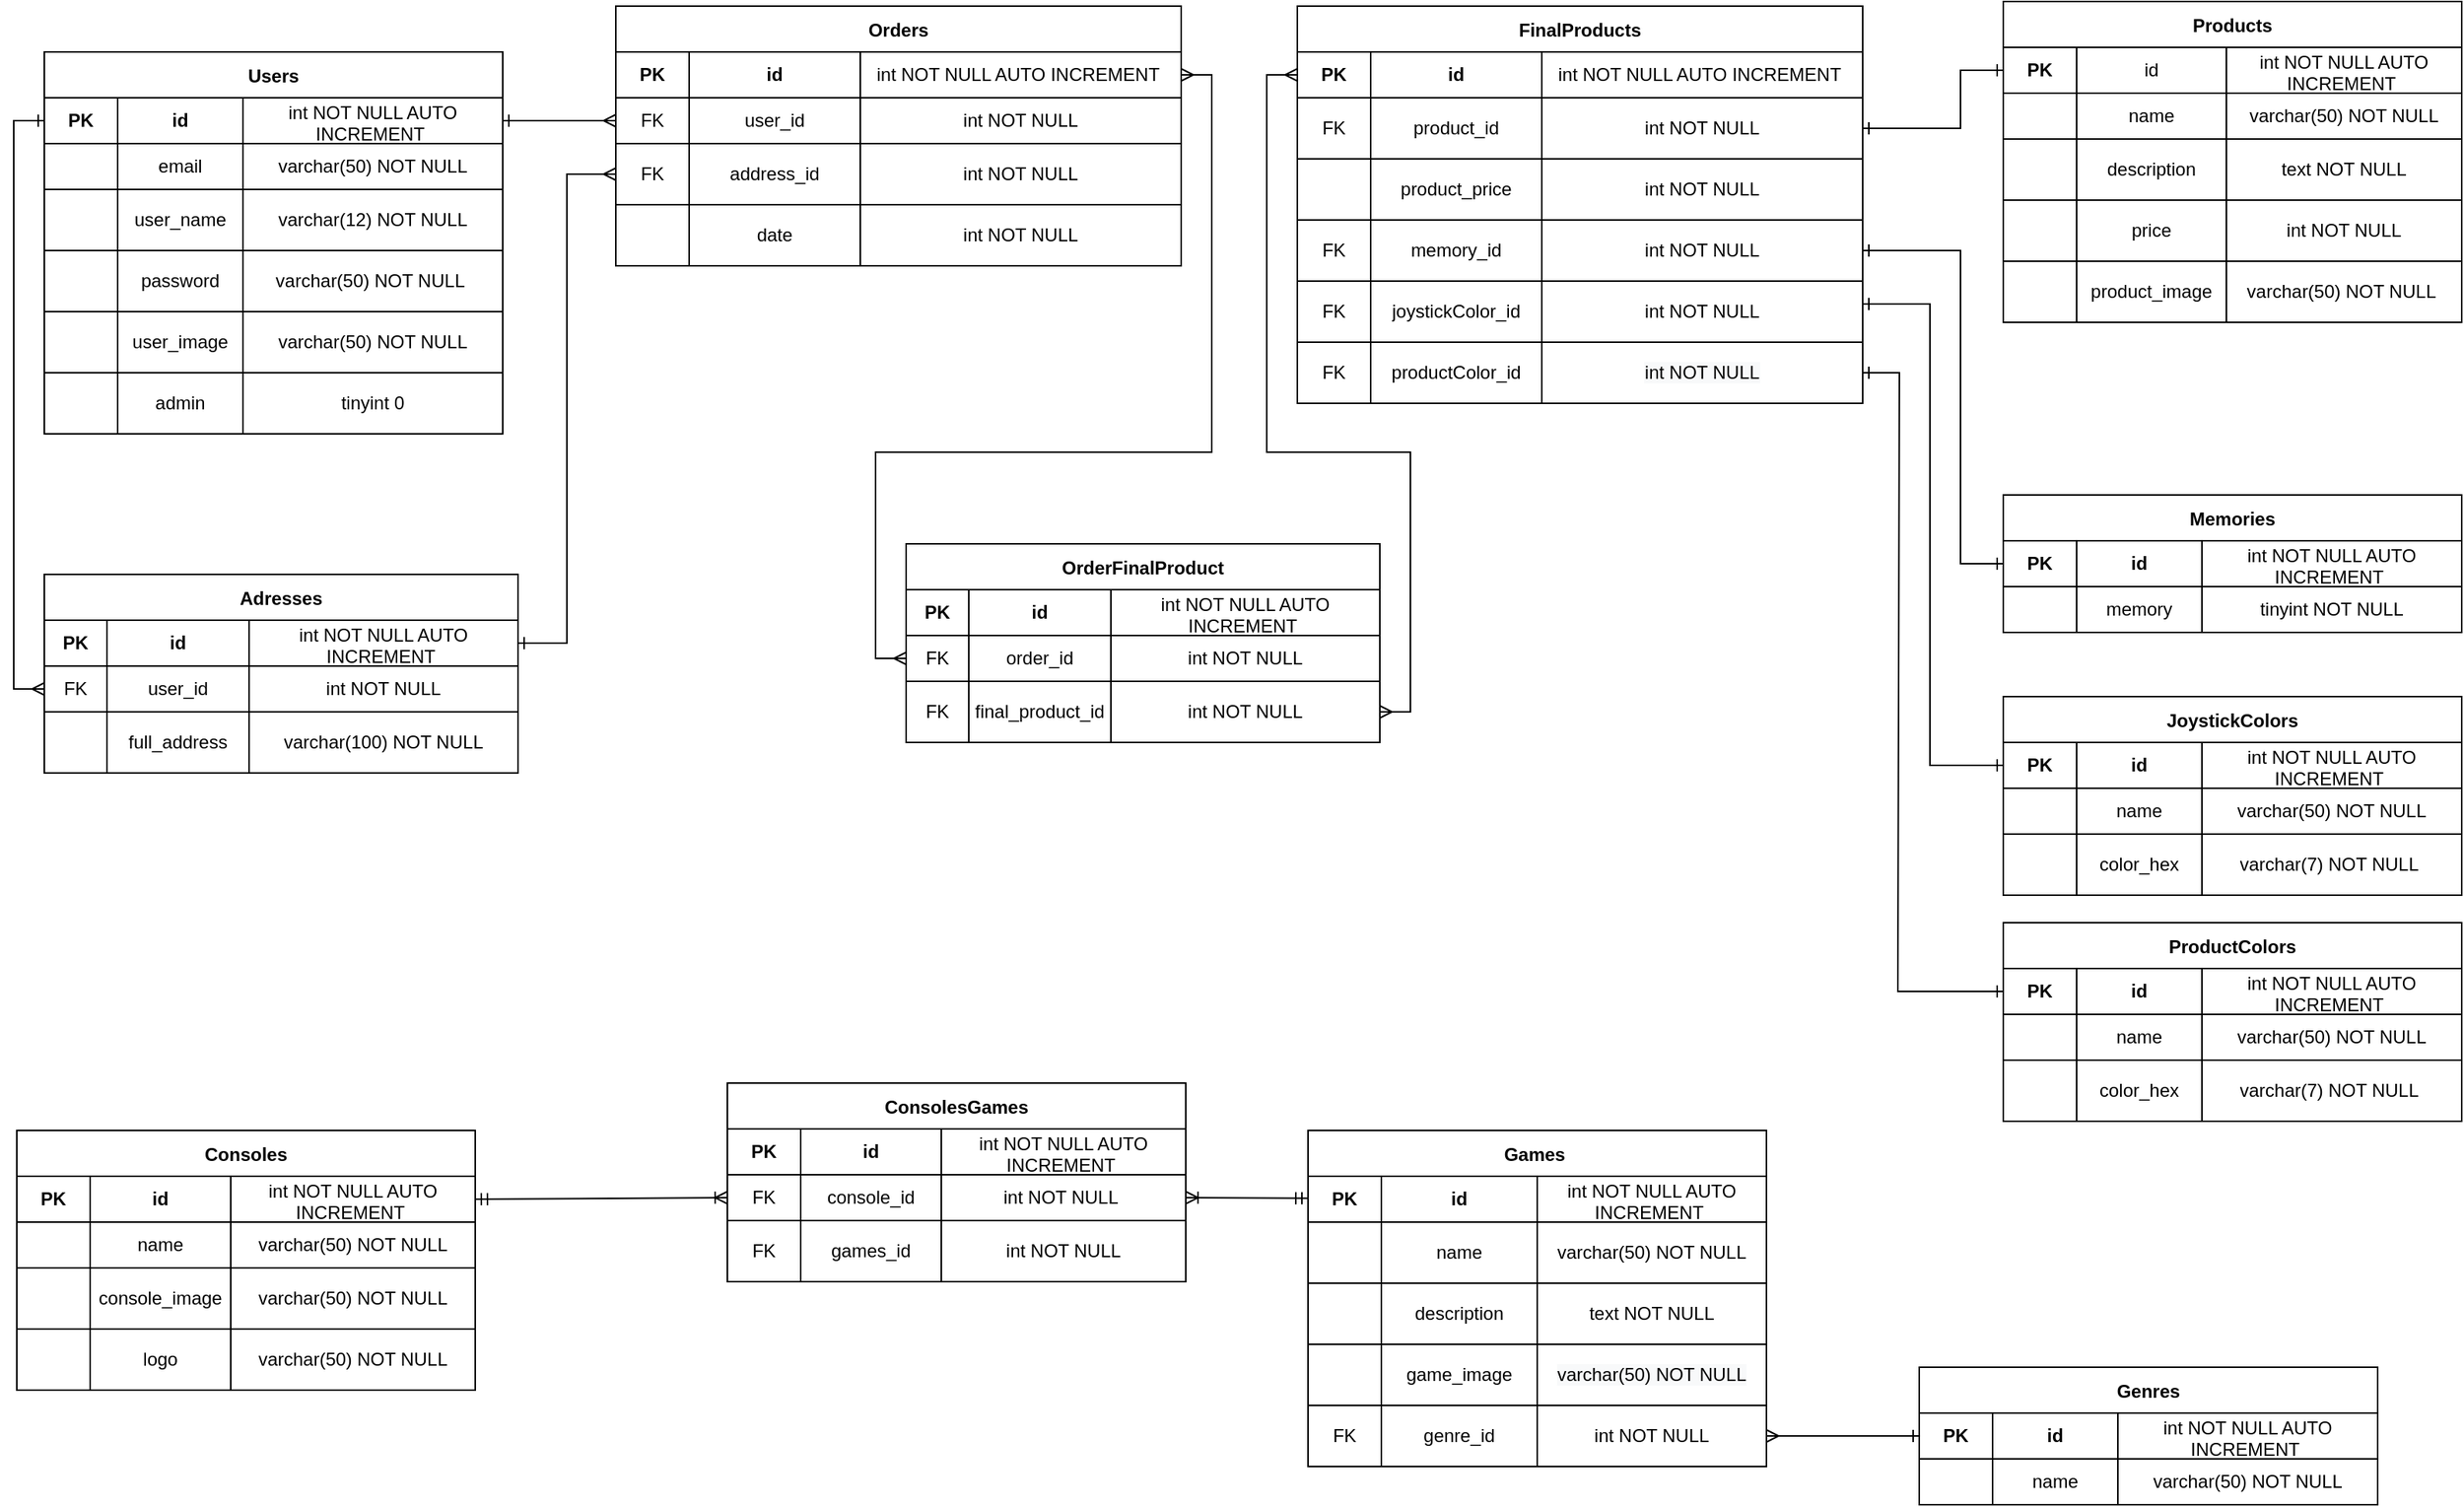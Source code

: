 <mxfile version="16.5.2" type="device"><diagram id="Uuc6GRRyOj9yJHIuV8ly" name="Page-1"><mxGraphModel dx="2102" dy="1042" grid="1" gridSize="10" guides="1" tooltips="1" connect="1" arrows="1" fold="1" page="1" pageScale="1" pageWidth="1700" pageHeight="1100" math="0" shadow="0"><root><mxCell id="0"/><mxCell id="1" parent="0"/><mxCell id="9LgNfFecICi6VEg6Y8LA-12" value="Users" style="shape=table;startSize=30;container=1;collapsible=0;childLayout=tableLayout;fontStyle=1;align=center;" parent="1" vertex="1"><mxGeometry x="56" y="92" width="300" height="250" as="geometry"/></mxCell><mxCell id="9LgNfFecICi6VEg6Y8LA-13" value="" style="shape=tableRow;horizontal=0;startSize=0;swimlaneHead=0;swimlaneBody=0;top=0;left=0;bottom=0;right=0;collapsible=0;dropTarget=0;fillColor=none;points=[[0,0.5],[1,0.5]];portConstraint=eastwest;" parent="9LgNfFecICi6VEg6Y8LA-12" vertex="1"><mxGeometry y="30" width="300" height="30" as="geometry"/></mxCell><mxCell id="9LgNfFecICi6VEg6Y8LA-14" value="&lt;b&gt;PK&lt;/b&gt;" style="shape=partialRectangle;html=1;whiteSpace=wrap;connectable=0;fillColor=none;top=0;left=0;bottom=0;right=0;overflow=hidden;" parent="9LgNfFecICi6VEg6Y8LA-13" vertex="1"><mxGeometry width="48" height="30" as="geometry"><mxRectangle width="48" height="30" as="alternateBounds"/></mxGeometry></mxCell><mxCell id="9LgNfFecICi6VEg6Y8LA-15" value="&lt;b&gt;id&lt;/b&gt;" style="shape=partialRectangle;html=1;whiteSpace=wrap;connectable=0;fillColor=none;top=0;left=0;bottom=0;right=0;overflow=hidden;" parent="9LgNfFecICi6VEg6Y8LA-13" vertex="1"><mxGeometry x="48" width="82" height="30" as="geometry"><mxRectangle width="82" height="30" as="alternateBounds"/></mxGeometry></mxCell><mxCell id="9LgNfFecICi6VEg6Y8LA-16" value="int NOT NULL AUTO INCREMENT&amp;nbsp;" style="shape=partialRectangle;html=1;whiteSpace=wrap;connectable=0;fillColor=none;top=0;left=0;bottom=0;right=0;overflow=hidden;" parent="9LgNfFecICi6VEg6Y8LA-13" vertex="1"><mxGeometry x="130" width="170" height="30" as="geometry"><mxRectangle width="170" height="30" as="alternateBounds"/></mxGeometry></mxCell><mxCell id="9LgNfFecICi6VEg6Y8LA-38" style="shape=tableRow;horizontal=0;startSize=0;swimlaneHead=0;swimlaneBody=0;top=0;left=0;bottom=0;right=0;collapsible=0;dropTarget=0;fillColor=none;points=[[0,0.5],[1,0.5]];portConstraint=eastwest;" parent="9LgNfFecICi6VEg6Y8LA-12" vertex="1"><mxGeometry y="60" width="300" height="30" as="geometry"/></mxCell><mxCell id="9LgNfFecICi6VEg6Y8LA-39" style="shape=partialRectangle;html=1;whiteSpace=wrap;connectable=0;fillColor=none;top=0;left=0;bottom=0;right=0;overflow=hidden;" parent="9LgNfFecICi6VEg6Y8LA-38" vertex="1"><mxGeometry width="48" height="30" as="geometry"><mxRectangle width="48" height="30" as="alternateBounds"/></mxGeometry></mxCell><mxCell id="9LgNfFecICi6VEg6Y8LA-40" value="email" style="shape=partialRectangle;html=1;whiteSpace=wrap;connectable=0;fillColor=none;top=0;left=0;bottom=0;right=0;overflow=hidden;" parent="9LgNfFecICi6VEg6Y8LA-38" vertex="1"><mxGeometry x="48" width="82" height="30" as="geometry"><mxRectangle width="82" height="30" as="alternateBounds"/></mxGeometry></mxCell><mxCell id="9LgNfFecICi6VEg6Y8LA-41" value="varchar(50) NOT NULL" style="shape=partialRectangle;html=1;whiteSpace=wrap;connectable=0;fillColor=none;top=0;left=0;bottom=0;right=0;overflow=hidden;" parent="9LgNfFecICi6VEg6Y8LA-38" vertex="1"><mxGeometry x="130" width="170" height="30" as="geometry"><mxRectangle width="170" height="30" as="alternateBounds"/></mxGeometry></mxCell><mxCell id="9LgNfFecICi6VEg6Y8LA-17" value="" style="shape=tableRow;horizontal=0;startSize=0;swimlaneHead=0;swimlaneBody=0;top=0;left=0;bottom=0;right=0;collapsible=0;dropTarget=0;fillColor=none;points=[[0,0.5],[1,0.5]];portConstraint=eastwest;" parent="9LgNfFecICi6VEg6Y8LA-12" vertex="1"><mxGeometry y="90" width="300" height="40" as="geometry"/></mxCell><mxCell id="9LgNfFecICi6VEg6Y8LA-18" value="" style="shape=partialRectangle;html=1;whiteSpace=wrap;connectable=0;fillColor=none;top=0;left=0;bottom=0;right=0;overflow=hidden;" parent="9LgNfFecICi6VEg6Y8LA-17" vertex="1"><mxGeometry width="48" height="40" as="geometry"><mxRectangle width="48" height="40" as="alternateBounds"/></mxGeometry></mxCell><mxCell id="9LgNfFecICi6VEg6Y8LA-19" value="user_name" style="shape=partialRectangle;html=1;whiteSpace=wrap;connectable=0;fillColor=none;top=0;left=0;bottom=0;right=0;overflow=hidden;" parent="9LgNfFecICi6VEg6Y8LA-17" vertex="1"><mxGeometry x="48" width="82" height="40" as="geometry"><mxRectangle width="82" height="40" as="alternateBounds"/></mxGeometry></mxCell><mxCell id="9LgNfFecICi6VEg6Y8LA-20" value="varchar(12) NOT NULL" style="shape=partialRectangle;html=1;whiteSpace=wrap;connectable=0;fillColor=none;top=0;left=0;bottom=0;right=0;overflow=hidden;" parent="9LgNfFecICi6VEg6Y8LA-17" vertex="1"><mxGeometry x="130" width="170" height="40" as="geometry"><mxRectangle width="170" height="40" as="alternateBounds"/></mxGeometry></mxCell><mxCell id="9LgNfFecICi6VEg6Y8LA-26" style="shape=tableRow;horizontal=0;startSize=0;swimlaneHead=0;swimlaneBody=0;top=0;left=0;bottom=0;right=0;collapsible=0;dropTarget=0;fillColor=none;points=[[0,0.5],[1,0.5]];portConstraint=eastwest;" parent="9LgNfFecICi6VEg6Y8LA-12" vertex="1"><mxGeometry y="130" width="300" height="40" as="geometry"/></mxCell><mxCell id="9LgNfFecICi6VEg6Y8LA-27" style="shape=partialRectangle;html=1;whiteSpace=wrap;connectable=0;fillColor=none;top=0;left=0;bottom=0;right=0;overflow=hidden;" parent="9LgNfFecICi6VEg6Y8LA-26" vertex="1"><mxGeometry width="48" height="40" as="geometry"><mxRectangle width="48" height="40" as="alternateBounds"/></mxGeometry></mxCell><mxCell id="9LgNfFecICi6VEg6Y8LA-28" value="password" style="shape=partialRectangle;html=1;whiteSpace=wrap;connectable=0;fillColor=none;top=0;left=0;bottom=0;right=0;overflow=hidden;" parent="9LgNfFecICi6VEg6Y8LA-26" vertex="1"><mxGeometry x="48" width="82" height="40" as="geometry"><mxRectangle width="82" height="40" as="alternateBounds"/></mxGeometry></mxCell><mxCell id="9LgNfFecICi6VEg6Y8LA-29" value="varchar(50) NOT NULL&amp;nbsp;" style="shape=partialRectangle;html=1;whiteSpace=wrap;connectable=0;fillColor=none;top=0;left=0;bottom=0;right=0;overflow=hidden;" parent="9LgNfFecICi6VEg6Y8LA-26" vertex="1"><mxGeometry x="130" width="170" height="40" as="geometry"><mxRectangle width="170" height="40" as="alternateBounds"/></mxGeometry></mxCell><mxCell id="9LgNfFecICi6VEg6Y8LA-30" style="shape=tableRow;horizontal=0;startSize=0;swimlaneHead=0;swimlaneBody=0;top=0;left=0;bottom=0;right=0;collapsible=0;dropTarget=0;fillColor=none;points=[[0,0.5],[1,0.5]];portConstraint=eastwest;" parent="9LgNfFecICi6VEg6Y8LA-12" vertex="1"><mxGeometry y="170" width="300" height="40" as="geometry"/></mxCell><mxCell id="9LgNfFecICi6VEg6Y8LA-31" style="shape=partialRectangle;html=1;whiteSpace=wrap;connectable=0;fillColor=none;top=0;left=0;bottom=0;right=0;overflow=hidden;" parent="9LgNfFecICi6VEg6Y8LA-30" vertex="1"><mxGeometry width="48" height="40" as="geometry"><mxRectangle width="48" height="40" as="alternateBounds"/></mxGeometry></mxCell><mxCell id="9LgNfFecICi6VEg6Y8LA-32" value="user_image" style="shape=partialRectangle;html=1;whiteSpace=wrap;connectable=0;fillColor=none;top=0;left=0;bottom=0;right=0;overflow=hidden;" parent="9LgNfFecICi6VEg6Y8LA-30" vertex="1"><mxGeometry x="48" width="82" height="40" as="geometry"><mxRectangle width="82" height="40" as="alternateBounds"/></mxGeometry></mxCell><mxCell id="9LgNfFecICi6VEg6Y8LA-33" value="varchar(50) NOT NULL" style="shape=partialRectangle;html=1;whiteSpace=wrap;connectable=0;fillColor=none;top=0;left=0;bottom=0;right=0;overflow=hidden;" parent="9LgNfFecICi6VEg6Y8LA-30" vertex="1"><mxGeometry x="130" width="170" height="40" as="geometry"><mxRectangle width="170" height="40" as="alternateBounds"/></mxGeometry></mxCell><mxCell id="9LgNfFecICi6VEg6Y8LA-34" style="shape=tableRow;horizontal=0;startSize=0;swimlaneHead=0;swimlaneBody=0;top=0;left=0;bottom=0;right=0;collapsible=0;dropTarget=0;fillColor=none;points=[[0,0.5],[1,0.5]];portConstraint=eastwest;" parent="9LgNfFecICi6VEg6Y8LA-12" vertex="1"><mxGeometry y="210" width="300" height="40" as="geometry"/></mxCell><mxCell id="9LgNfFecICi6VEg6Y8LA-35" style="shape=partialRectangle;html=1;whiteSpace=wrap;connectable=0;fillColor=none;top=0;left=0;bottom=0;right=0;overflow=hidden;" parent="9LgNfFecICi6VEg6Y8LA-34" vertex="1"><mxGeometry width="48" height="40" as="geometry"><mxRectangle width="48" height="40" as="alternateBounds"/></mxGeometry></mxCell><mxCell id="9LgNfFecICi6VEg6Y8LA-36" value="admin" style="shape=partialRectangle;html=1;whiteSpace=wrap;connectable=0;fillColor=none;top=0;left=0;bottom=0;right=0;overflow=hidden;" parent="9LgNfFecICi6VEg6Y8LA-34" vertex="1"><mxGeometry x="48" width="82" height="40" as="geometry"><mxRectangle width="82" height="40" as="alternateBounds"/></mxGeometry></mxCell><mxCell id="9LgNfFecICi6VEg6Y8LA-37" value="tinyint 0" style="shape=partialRectangle;html=1;whiteSpace=wrap;connectable=0;fillColor=none;top=0;left=0;bottom=0;right=0;overflow=hidden;" parent="9LgNfFecICi6VEg6Y8LA-34" vertex="1"><mxGeometry x="130" width="170" height="40" as="geometry"><mxRectangle width="170" height="40" as="alternateBounds"/></mxGeometry></mxCell><mxCell id="9LgNfFecICi6VEg6Y8LA-59" value="Products" style="shape=table;startSize=30;container=1;collapsible=0;childLayout=tableLayout;fontStyle=1;align=center;" parent="1" vertex="1"><mxGeometry x="1338" y="59" width="300" height="210" as="geometry"/></mxCell><mxCell id="9LgNfFecICi6VEg6Y8LA-60" value="" style="shape=tableRow;horizontal=0;startSize=0;swimlaneHead=0;swimlaneBody=0;top=0;left=0;bottom=0;right=0;collapsible=0;dropTarget=0;fillColor=none;points=[[0,0.5],[1,0.5]];portConstraint=eastwest;" parent="9LgNfFecICi6VEg6Y8LA-59" vertex="1"><mxGeometry y="30" width="300" height="30" as="geometry"/></mxCell><mxCell id="9LgNfFecICi6VEg6Y8LA-61" value="&lt;b&gt;PK&lt;/b&gt;" style="shape=partialRectangle;html=1;whiteSpace=wrap;connectable=0;fillColor=none;top=0;left=0;bottom=0;right=0;overflow=hidden;" parent="9LgNfFecICi6VEg6Y8LA-60" vertex="1"><mxGeometry width="48" height="30" as="geometry"><mxRectangle width="48" height="30" as="alternateBounds"/></mxGeometry></mxCell><mxCell id="9LgNfFecICi6VEg6Y8LA-62" value="id" style="shape=partialRectangle;html=1;whiteSpace=wrap;connectable=0;fillColor=none;top=0;left=0;bottom=0;right=0;overflow=hidden;" parent="9LgNfFecICi6VEg6Y8LA-60" vertex="1"><mxGeometry x="48" width="98" height="30" as="geometry"><mxRectangle width="98" height="30" as="alternateBounds"/></mxGeometry></mxCell><mxCell id="9LgNfFecICi6VEg6Y8LA-63" value="int NOT NULL AUTO INCREMENT&amp;nbsp;" style="shape=partialRectangle;html=1;whiteSpace=wrap;connectable=0;fillColor=none;top=0;left=0;bottom=0;right=0;overflow=hidden;" parent="9LgNfFecICi6VEg6Y8LA-60" vertex="1"><mxGeometry x="146" width="154" height="30" as="geometry"><mxRectangle width="154" height="30" as="alternateBounds"/></mxGeometry></mxCell><mxCell id="9LgNfFecICi6VEg6Y8LA-64" style="shape=tableRow;horizontal=0;startSize=0;swimlaneHead=0;swimlaneBody=0;top=0;left=0;bottom=0;right=0;collapsible=0;dropTarget=0;fillColor=none;points=[[0,0.5],[1,0.5]];portConstraint=eastwest;" parent="9LgNfFecICi6VEg6Y8LA-59" vertex="1"><mxGeometry y="60" width="300" height="30" as="geometry"/></mxCell><mxCell id="9LgNfFecICi6VEg6Y8LA-65" style="shape=partialRectangle;html=1;whiteSpace=wrap;connectable=0;fillColor=none;top=0;left=0;bottom=0;right=0;overflow=hidden;" parent="9LgNfFecICi6VEg6Y8LA-64" vertex="1"><mxGeometry width="48" height="30" as="geometry"><mxRectangle width="48" height="30" as="alternateBounds"/></mxGeometry></mxCell><mxCell id="9LgNfFecICi6VEg6Y8LA-66" value="name" style="shape=partialRectangle;html=1;whiteSpace=wrap;connectable=0;fillColor=none;top=0;left=0;bottom=0;right=0;overflow=hidden;" parent="9LgNfFecICi6VEg6Y8LA-64" vertex="1"><mxGeometry x="48" width="98" height="30" as="geometry"><mxRectangle width="98" height="30" as="alternateBounds"/></mxGeometry></mxCell><mxCell id="9LgNfFecICi6VEg6Y8LA-67" value="varchar(50) NOT NULL" style="shape=partialRectangle;html=1;whiteSpace=wrap;connectable=0;fillColor=none;top=0;left=0;bottom=0;right=0;overflow=hidden;" parent="9LgNfFecICi6VEg6Y8LA-64" vertex="1"><mxGeometry x="146" width="154" height="30" as="geometry"><mxRectangle width="154" height="30" as="alternateBounds"/></mxGeometry></mxCell><mxCell id="9LgNfFecICi6VEg6Y8LA-68" value="" style="shape=tableRow;horizontal=0;startSize=0;swimlaneHead=0;swimlaneBody=0;top=0;left=0;bottom=0;right=0;collapsible=0;dropTarget=0;fillColor=none;points=[[0,0.5],[1,0.5]];portConstraint=eastwest;" parent="9LgNfFecICi6VEg6Y8LA-59" vertex="1"><mxGeometry y="90" width="300" height="40" as="geometry"/></mxCell><mxCell id="9LgNfFecICi6VEg6Y8LA-69" value="" style="shape=partialRectangle;html=1;whiteSpace=wrap;connectable=0;fillColor=none;top=0;left=0;bottom=0;right=0;overflow=hidden;" parent="9LgNfFecICi6VEg6Y8LA-68" vertex="1"><mxGeometry width="48" height="40" as="geometry"><mxRectangle width="48" height="40" as="alternateBounds"/></mxGeometry></mxCell><mxCell id="9LgNfFecICi6VEg6Y8LA-70" value="description" style="shape=partialRectangle;html=1;whiteSpace=wrap;connectable=0;fillColor=none;top=0;left=0;bottom=0;right=0;overflow=hidden;" parent="9LgNfFecICi6VEg6Y8LA-68" vertex="1"><mxGeometry x="48" width="98" height="40" as="geometry"><mxRectangle width="98" height="40" as="alternateBounds"/></mxGeometry></mxCell><mxCell id="9LgNfFecICi6VEg6Y8LA-71" value="text NOT NULL" style="shape=partialRectangle;html=1;whiteSpace=wrap;connectable=0;fillColor=none;top=0;left=0;bottom=0;right=0;overflow=hidden;" parent="9LgNfFecICi6VEg6Y8LA-68" vertex="1"><mxGeometry x="146" width="154" height="40" as="geometry"><mxRectangle width="154" height="40" as="alternateBounds"/></mxGeometry></mxCell><mxCell id="9LgNfFecICi6VEg6Y8LA-72" value="" style="shape=tableRow;horizontal=0;startSize=0;swimlaneHead=0;swimlaneBody=0;top=0;left=0;bottom=0;right=0;collapsible=0;dropTarget=0;fillColor=none;points=[[0,0.5],[1,0.5]];portConstraint=eastwest;" parent="9LgNfFecICi6VEg6Y8LA-59" vertex="1"><mxGeometry y="130" width="300" height="40" as="geometry"/></mxCell><mxCell id="9LgNfFecICi6VEg6Y8LA-73" value="" style="shape=partialRectangle;html=1;whiteSpace=wrap;connectable=0;fillColor=none;top=0;left=0;bottom=0;right=0;overflow=hidden;" parent="9LgNfFecICi6VEg6Y8LA-72" vertex="1"><mxGeometry width="48" height="40" as="geometry"><mxRectangle width="48" height="40" as="alternateBounds"/></mxGeometry></mxCell><mxCell id="9LgNfFecICi6VEg6Y8LA-74" value="price" style="shape=partialRectangle;html=1;whiteSpace=wrap;connectable=0;fillColor=none;top=0;left=0;bottom=0;right=0;overflow=hidden;" parent="9LgNfFecICi6VEg6Y8LA-72" vertex="1"><mxGeometry x="48" width="98" height="40" as="geometry"><mxRectangle width="98" height="40" as="alternateBounds"/></mxGeometry></mxCell><mxCell id="9LgNfFecICi6VEg6Y8LA-75" value="int NOT NULL" style="shape=partialRectangle;html=1;whiteSpace=wrap;connectable=0;fillColor=none;top=0;left=0;bottom=0;right=0;overflow=hidden;" parent="9LgNfFecICi6VEg6Y8LA-72" vertex="1"><mxGeometry x="146" width="154" height="40" as="geometry"><mxRectangle width="154" height="40" as="alternateBounds"/></mxGeometry></mxCell><mxCell id="9LgNfFecICi6VEg6Y8LA-76" style="shape=tableRow;horizontal=0;startSize=0;swimlaneHead=0;swimlaneBody=0;top=0;left=0;bottom=0;right=0;collapsible=0;dropTarget=0;fillColor=none;points=[[0,0.5],[1,0.5]];portConstraint=eastwest;" parent="9LgNfFecICi6VEg6Y8LA-59" vertex="1"><mxGeometry y="170" width="300" height="40" as="geometry"/></mxCell><mxCell id="9LgNfFecICi6VEg6Y8LA-77" style="shape=partialRectangle;html=1;whiteSpace=wrap;connectable=0;fillColor=none;top=0;left=0;bottom=0;right=0;overflow=hidden;" parent="9LgNfFecICi6VEg6Y8LA-76" vertex="1"><mxGeometry width="48" height="40" as="geometry"><mxRectangle width="48" height="40" as="alternateBounds"/></mxGeometry></mxCell><mxCell id="9LgNfFecICi6VEg6Y8LA-78" value="product_image" style="shape=partialRectangle;html=1;whiteSpace=wrap;connectable=0;fillColor=none;top=0;left=0;bottom=0;right=0;overflow=hidden;" parent="9LgNfFecICi6VEg6Y8LA-76" vertex="1"><mxGeometry x="48" width="98" height="40" as="geometry"><mxRectangle width="98" height="40" as="alternateBounds"/></mxGeometry></mxCell><mxCell id="9LgNfFecICi6VEg6Y8LA-79" value="varchar(50) NOT NULL&amp;nbsp;" style="shape=partialRectangle;html=1;whiteSpace=wrap;connectable=0;fillColor=none;top=0;left=0;bottom=0;right=0;overflow=hidden;" parent="9LgNfFecICi6VEg6Y8LA-76" vertex="1"><mxGeometry x="146" width="154" height="40" as="geometry"><mxRectangle width="154" height="40" as="alternateBounds"/></mxGeometry></mxCell><mxCell id="9LgNfFecICi6VEg6Y8LA-129" value="Memories" style="shape=table;startSize=30;container=1;collapsible=0;childLayout=tableLayout;fontStyle=1;align=center;" parent="1" vertex="1"><mxGeometry x="1338" y="382" width="300" height="90" as="geometry"/></mxCell><mxCell id="9LgNfFecICi6VEg6Y8LA-130" value="" style="shape=tableRow;horizontal=0;startSize=0;swimlaneHead=0;swimlaneBody=0;top=0;left=0;bottom=0;right=0;collapsible=0;dropTarget=0;fillColor=none;points=[[0,0.5],[1,0.5]];portConstraint=eastwest;" parent="9LgNfFecICi6VEg6Y8LA-129" vertex="1"><mxGeometry y="30" width="300" height="30" as="geometry"/></mxCell><mxCell id="9LgNfFecICi6VEg6Y8LA-131" value="&lt;b&gt;PK&lt;/b&gt;" style="shape=partialRectangle;html=1;whiteSpace=wrap;connectable=0;fillColor=none;top=0;left=0;bottom=0;right=0;overflow=hidden;" parent="9LgNfFecICi6VEg6Y8LA-130" vertex="1"><mxGeometry width="48" height="30" as="geometry"><mxRectangle width="48" height="30" as="alternateBounds"/></mxGeometry></mxCell><mxCell id="9LgNfFecICi6VEg6Y8LA-132" value="&lt;b&gt;id&lt;/b&gt;" style="shape=partialRectangle;html=1;whiteSpace=wrap;connectable=0;fillColor=none;top=0;left=0;bottom=0;right=0;overflow=hidden;" parent="9LgNfFecICi6VEg6Y8LA-130" vertex="1"><mxGeometry x="48" width="82" height="30" as="geometry"><mxRectangle width="82" height="30" as="alternateBounds"/></mxGeometry></mxCell><mxCell id="9LgNfFecICi6VEg6Y8LA-133" value="int NOT NULL AUTO INCREMENT&amp;nbsp;" style="shape=partialRectangle;html=1;whiteSpace=wrap;connectable=0;fillColor=none;top=0;left=0;bottom=0;right=0;overflow=hidden;" parent="9LgNfFecICi6VEg6Y8LA-130" vertex="1"><mxGeometry x="130" width="170" height="30" as="geometry"><mxRectangle width="170" height="30" as="alternateBounds"/></mxGeometry></mxCell><mxCell id="9LgNfFecICi6VEg6Y8LA-134" style="shape=tableRow;horizontal=0;startSize=0;swimlaneHead=0;swimlaneBody=0;top=0;left=0;bottom=0;right=0;collapsible=0;dropTarget=0;fillColor=none;points=[[0,0.5],[1,0.5]];portConstraint=eastwest;" parent="9LgNfFecICi6VEg6Y8LA-129" vertex="1"><mxGeometry y="60" width="300" height="30" as="geometry"/></mxCell><mxCell id="9LgNfFecICi6VEg6Y8LA-135" style="shape=partialRectangle;html=1;whiteSpace=wrap;connectable=0;fillColor=none;top=0;left=0;bottom=0;right=0;overflow=hidden;" parent="9LgNfFecICi6VEg6Y8LA-134" vertex="1"><mxGeometry width="48" height="30" as="geometry"><mxRectangle width="48" height="30" as="alternateBounds"/></mxGeometry></mxCell><mxCell id="9LgNfFecICi6VEg6Y8LA-136" value="memory" style="shape=partialRectangle;html=1;whiteSpace=wrap;connectable=0;fillColor=none;top=0;left=0;bottom=0;right=0;overflow=hidden;" parent="9LgNfFecICi6VEg6Y8LA-134" vertex="1"><mxGeometry x="48" width="82" height="30" as="geometry"><mxRectangle width="82" height="30" as="alternateBounds"/></mxGeometry></mxCell><mxCell id="9LgNfFecICi6VEg6Y8LA-137" value="tinyint NOT NULL" style="shape=partialRectangle;html=1;whiteSpace=wrap;connectable=0;fillColor=none;top=0;left=0;bottom=0;right=0;overflow=hidden;" parent="9LgNfFecICi6VEg6Y8LA-134" vertex="1"><mxGeometry x="130" width="170" height="30" as="geometry"><mxRectangle width="170" height="30" as="alternateBounds"/></mxGeometry></mxCell><mxCell id="9LgNfFecICi6VEg6Y8LA-142" value="Consoles" style="shape=table;startSize=30;container=1;collapsible=0;childLayout=tableLayout;fontStyle=1;align=center;" parent="1" vertex="1"><mxGeometry x="38" y="798" width="300" height="170" as="geometry"/></mxCell><mxCell id="9LgNfFecICi6VEg6Y8LA-143" value="" style="shape=tableRow;horizontal=0;startSize=0;swimlaneHead=0;swimlaneBody=0;top=0;left=0;bottom=0;right=0;collapsible=0;dropTarget=0;fillColor=none;points=[[0,0.5],[1,0.5]];portConstraint=eastwest;" parent="9LgNfFecICi6VEg6Y8LA-142" vertex="1"><mxGeometry y="30" width="300" height="30" as="geometry"/></mxCell><mxCell id="9LgNfFecICi6VEg6Y8LA-144" value="&lt;b&gt;PK&lt;/b&gt;" style="shape=partialRectangle;html=1;whiteSpace=wrap;connectable=0;fillColor=none;top=0;left=0;bottom=0;right=0;overflow=hidden;" parent="9LgNfFecICi6VEg6Y8LA-143" vertex="1"><mxGeometry width="48" height="30" as="geometry"><mxRectangle width="48" height="30" as="alternateBounds"/></mxGeometry></mxCell><mxCell id="9LgNfFecICi6VEg6Y8LA-145" value="&lt;b&gt;id&lt;/b&gt;" style="shape=partialRectangle;html=1;whiteSpace=wrap;connectable=0;fillColor=none;top=0;left=0;bottom=0;right=0;overflow=hidden;" parent="9LgNfFecICi6VEg6Y8LA-143" vertex="1"><mxGeometry x="48" width="92" height="30" as="geometry"><mxRectangle width="92" height="30" as="alternateBounds"/></mxGeometry></mxCell><mxCell id="9LgNfFecICi6VEg6Y8LA-146" value="int NOT NULL AUTO INCREMENT&amp;nbsp;" style="shape=partialRectangle;html=1;whiteSpace=wrap;connectable=0;fillColor=none;top=0;left=0;bottom=0;right=0;overflow=hidden;" parent="9LgNfFecICi6VEg6Y8LA-143" vertex="1"><mxGeometry x="140" width="160" height="30" as="geometry"><mxRectangle width="160" height="30" as="alternateBounds"/></mxGeometry></mxCell><mxCell id="9LgNfFecICi6VEg6Y8LA-147" style="shape=tableRow;horizontal=0;startSize=0;swimlaneHead=0;swimlaneBody=0;top=0;left=0;bottom=0;right=0;collapsible=0;dropTarget=0;fillColor=none;points=[[0,0.5],[1,0.5]];portConstraint=eastwest;" parent="9LgNfFecICi6VEg6Y8LA-142" vertex="1"><mxGeometry y="60" width="300" height="30" as="geometry"/></mxCell><mxCell id="9LgNfFecICi6VEg6Y8LA-148" style="shape=partialRectangle;html=1;whiteSpace=wrap;connectable=0;fillColor=none;top=0;left=0;bottom=0;right=0;overflow=hidden;" parent="9LgNfFecICi6VEg6Y8LA-147" vertex="1"><mxGeometry width="48" height="30" as="geometry"><mxRectangle width="48" height="30" as="alternateBounds"/></mxGeometry></mxCell><mxCell id="9LgNfFecICi6VEg6Y8LA-149" value="name" style="shape=partialRectangle;html=1;whiteSpace=wrap;connectable=0;fillColor=none;top=0;left=0;bottom=0;right=0;overflow=hidden;" parent="9LgNfFecICi6VEg6Y8LA-147" vertex="1"><mxGeometry x="48" width="92" height="30" as="geometry"><mxRectangle width="92" height="30" as="alternateBounds"/></mxGeometry></mxCell><mxCell id="9LgNfFecICi6VEg6Y8LA-150" value="varchar(50) NOT NULL" style="shape=partialRectangle;html=1;whiteSpace=wrap;connectable=0;fillColor=none;top=0;left=0;bottom=0;right=0;overflow=hidden;" parent="9LgNfFecICi6VEg6Y8LA-147" vertex="1"><mxGeometry x="140" width="160" height="30" as="geometry"><mxRectangle width="160" height="30" as="alternateBounds"/></mxGeometry></mxCell><mxCell id="9LgNfFecICi6VEg6Y8LA-151" value="" style="shape=tableRow;horizontal=0;startSize=0;swimlaneHead=0;swimlaneBody=0;top=0;left=0;bottom=0;right=0;collapsible=0;dropTarget=0;fillColor=none;points=[[0,0.5],[1,0.5]];portConstraint=eastwest;" parent="9LgNfFecICi6VEg6Y8LA-142" vertex="1"><mxGeometry y="90" width="300" height="40" as="geometry"/></mxCell><mxCell id="9LgNfFecICi6VEg6Y8LA-152" value="" style="shape=partialRectangle;html=1;whiteSpace=wrap;connectable=0;fillColor=none;top=0;left=0;bottom=0;right=0;overflow=hidden;" parent="9LgNfFecICi6VEg6Y8LA-151" vertex="1"><mxGeometry width="48" height="40" as="geometry"><mxRectangle width="48" height="40" as="alternateBounds"/></mxGeometry></mxCell><mxCell id="9LgNfFecICi6VEg6Y8LA-153" value="console_image" style="shape=partialRectangle;html=1;whiteSpace=wrap;connectable=0;fillColor=none;top=0;left=0;bottom=0;right=0;overflow=hidden;" parent="9LgNfFecICi6VEg6Y8LA-151" vertex="1"><mxGeometry x="48" width="92" height="40" as="geometry"><mxRectangle width="92" height="40" as="alternateBounds"/></mxGeometry></mxCell><mxCell id="9LgNfFecICi6VEg6Y8LA-154" value="varchar(50) NOT NULL" style="shape=partialRectangle;html=1;whiteSpace=wrap;connectable=0;fillColor=none;top=0;left=0;bottom=0;right=0;overflow=hidden;" parent="9LgNfFecICi6VEg6Y8LA-151" vertex="1"><mxGeometry x="140" width="160" height="40" as="geometry"><mxRectangle width="160" height="40" as="alternateBounds"/></mxGeometry></mxCell><mxCell id="9LgNfFecICi6VEg6Y8LA-155" value="" style="shape=tableRow;horizontal=0;startSize=0;swimlaneHead=0;swimlaneBody=0;top=0;left=0;bottom=0;right=0;collapsible=0;dropTarget=0;fillColor=none;points=[[0,0.5],[1,0.5]];portConstraint=eastwest;" parent="9LgNfFecICi6VEg6Y8LA-142" vertex="1"><mxGeometry y="130" width="300" height="40" as="geometry"/></mxCell><mxCell id="9LgNfFecICi6VEg6Y8LA-156" value="" style="shape=partialRectangle;html=1;whiteSpace=wrap;connectable=0;fillColor=none;top=0;left=0;bottom=0;right=0;overflow=hidden;" parent="9LgNfFecICi6VEg6Y8LA-155" vertex="1"><mxGeometry width="48" height="40" as="geometry"><mxRectangle width="48" height="40" as="alternateBounds"/></mxGeometry></mxCell><mxCell id="9LgNfFecICi6VEg6Y8LA-157" value="logo" style="shape=partialRectangle;html=1;whiteSpace=wrap;connectable=0;fillColor=none;top=0;left=0;bottom=0;right=0;overflow=hidden;" parent="9LgNfFecICi6VEg6Y8LA-155" vertex="1"><mxGeometry x="48" width="92" height="40" as="geometry"><mxRectangle width="92" height="40" as="alternateBounds"/></mxGeometry></mxCell><mxCell id="9LgNfFecICi6VEg6Y8LA-158" value="varchar(50) NOT NULL" style="shape=partialRectangle;html=1;whiteSpace=wrap;connectable=0;fillColor=none;top=0;left=0;bottom=0;right=0;overflow=hidden;" parent="9LgNfFecICi6VEg6Y8LA-155" vertex="1"><mxGeometry x="140" width="160" height="40" as="geometry"><mxRectangle width="160" height="40" as="alternateBounds"/></mxGeometry></mxCell><mxCell id="9LgNfFecICi6VEg6Y8LA-171" value="Games " style="shape=table;startSize=30;container=1;collapsible=0;childLayout=tableLayout;fontStyle=1;align=center;" parent="1" vertex="1"><mxGeometry x="883" y="798" width="300" height="220" as="geometry"/></mxCell><mxCell id="9LgNfFecICi6VEg6Y8LA-172" value="" style="shape=tableRow;horizontal=0;startSize=0;swimlaneHead=0;swimlaneBody=0;top=0;left=0;bottom=0;right=0;collapsible=0;dropTarget=0;fillColor=none;points=[[0,0.5],[1,0.5]];portConstraint=eastwest;" parent="9LgNfFecICi6VEg6Y8LA-171" vertex="1"><mxGeometry y="30" width="300" height="30" as="geometry"/></mxCell><mxCell id="9LgNfFecICi6VEg6Y8LA-173" value="&lt;b&gt;PK&lt;/b&gt;" style="shape=partialRectangle;html=1;whiteSpace=wrap;connectable=0;fillColor=none;top=0;left=0;bottom=0;right=0;overflow=hidden;" parent="9LgNfFecICi6VEg6Y8LA-172" vertex="1"><mxGeometry width="48" height="30" as="geometry"><mxRectangle width="48" height="30" as="alternateBounds"/></mxGeometry></mxCell><mxCell id="9LgNfFecICi6VEg6Y8LA-174" value="&lt;b&gt;id&lt;/b&gt;" style="shape=partialRectangle;html=1;whiteSpace=wrap;connectable=0;fillColor=none;top=0;left=0;bottom=0;right=0;overflow=hidden;" parent="9LgNfFecICi6VEg6Y8LA-172" vertex="1"><mxGeometry x="48" width="102" height="30" as="geometry"><mxRectangle width="102" height="30" as="alternateBounds"/></mxGeometry></mxCell><mxCell id="9LgNfFecICi6VEg6Y8LA-175" value="int NOT NULL AUTO INCREMENT&amp;nbsp;" style="shape=partialRectangle;html=1;whiteSpace=wrap;connectable=0;fillColor=none;top=0;left=0;bottom=0;right=0;overflow=hidden;" parent="9LgNfFecICi6VEg6Y8LA-172" vertex="1"><mxGeometry x="150" width="150" height="30" as="geometry"><mxRectangle width="150" height="30" as="alternateBounds"/></mxGeometry></mxCell><mxCell id="9LgNfFecICi6VEg6Y8LA-176" style="shape=tableRow;horizontal=0;startSize=0;swimlaneHead=0;swimlaneBody=0;top=0;left=0;bottom=0;right=0;collapsible=0;dropTarget=0;fillColor=none;points=[[0,0.5],[1,0.5]];portConstraint=eastwest;" parent="9LgNfFecICi6VEg6Y8LA-171" vertex="1"><mxGeometry y="60" width="300" height="40" as="geometry"/></mxCell><mxCell id="9LgNfFecICi6VEg6Y8LA-177" style="shape=partialRectangle;html=1;whiteSpace=wrap;connectable=0;fillColor=none;top=0;left=0;bottom=0;right=0;overflow=hidden;" parent="9LgNfFecICi6VEg6Y8LA-176" vertex="1"><mxGeometry width="48" height="40" as="geometry"><mxRectangle width="48" height="40" as="alternateBounds"/></mxGeometry></mxCell><mxCell id="9LgNfFecICi6VEg6Y8LA-178" value="name" style="shape=partialRectangle;html=1;whiteSpace=wrap;connectable=0;fillColor=none;top=0;left=0;bottom=0;right=0;overflow=hidden;" parent="9LgNfFecICi6VEg6Y8LA-176" vertex="1"><mxGeometry x="48" width="102" height="40" as="geometry"><mxRectangle width="102" height="40" as="alternateBounds"/></mxGeometry></mxCell><mxCell id="9LgNfFecICi6VEg6Y8LA-179" value="varchar(50) NOT NULL" style="shape=partialRectangle;html=1;whiteSpace=wrap;connectable=0;fillColor=none;top=0;left=0;bottom=0;right=0;overflow=hidden;" parent="9LgNfFecICi6VEg6Y8LA-176" vertex="1"><mxGeometry x="150" width="150" height="40" as="geometry"><mxRectangle width="150" height="40" as="alternateBounds"/></mxGeometry></mxCell><mxCell id="9LgNfFecICi6VEg6Y8LA-180" value="" style="shape=tableRow;horizontal=0;startSize=0;swimlaneHead=0;swimlaneBody=0;top=0;left=0;bottom=0;right=0;collapsible=0;dropTarget=0;fillColor=none;points=[[0,0.5],[1,0.5]];portConstraint=eastwest;" parent="9LgNfFecICi6VEg6Y8LA-171" vertex="1"><mxGeometry y="100" width="300" height="40" as="geometry"/></mxCell><mxCell id="9LgNfFecICi6VEg6Y8LA-181" value="" style="shape=partialRectangle;html=1;whiteSpace=wrap;connectable=0;fillColor=none;top=0;left=0;bottom=0;right=0;overflow=hidden;" parent="9LgNfFecICi6VEg6Y8LA-180" vertex="1"><mxGeometry width="48" height="40" as="geometry"><mxRectangle width="48" height="40" as="alternateBounds"/></mxGeometry></mxCell><mxCell id="9LgNfFecICi6VEg6Y8LA-182" value="description" style="shape=partialRectangle;html=1;whiteSpace=wrap;connectable=0;fillColor=none;top=0;left=0;bottom=0;right=0;overflow=hidden;" parent="9LgNfFecICi6VEg6Y8LA-180" vertex="1"><mxGeometry x="48" width="102" height="40" as="geometry"><mxRectangle width="102" height="40" as="alternateBounds"/></mxGeometry></mxCell><mxCell id="9LgNfFecICi6VEg6Y8LA-183" value="text NOT NULL" style="shape=partialRectangle;html=1;whiteSpace=wrap;connectable=0;fillColor=none;top=0;left=0;bottom=0;right=0;overflow=hidden;" parent="9LgNfFecICi6VEg6Y8LA-180" vertex="1"><mxGeometry x="150" width="150" height="40" as="geometry"><mxRectangle width="150" height="40" as="alternateBounds"/></mxGeometry></mxCell><mxCell id="9LgNfFecICi6VEg6Y8LA-196" style="shape=tableRow;horizontal=0;startSize=0;swimlaneHead=0;swimlaneBody=0;top=0;left=0;bottom=0;right=0;collapsible=0;dropTarget=0;fillColor=none;points=[[0,0.5],[1,0.5]];portConstraint=eastwest;" parent="9LgNfFecICi6VEg6Y8LA-171" vertex="1"><mxGeometry y="140" width="300" height="40" as="geometry"/></mxCell><mxCell id="9LgNfFecICi6VEg6Y8LA-197" style="shape=partialRectangle;html=1;whiteSpace=wrap;connectable=0;fillColor=none;top=0;left=0;bottom=0;right=0;overflow=hidden;" parent="9LgNfFecICi6VEg6Y8LA-196" vertex="1"><mxGeometry width="48" height="40" as="geometry"><mxRectangle width="48" height="40" as="alternateBounds"/></mxGeometry></mxCell><mxCell id="9LgNfFecICi6VEg6Y8LA-198" value="game_image" style="shape=partialRectangle;html=1;whiteSpace=wrap;connectable=0;fillColor=none;top=0;left=0;bottom=0;right=0;overflow=hidden;" parent="9LgNfFecICi6VEg6Y8LA-196" vertex="1"><mxGeometry x="48" width="102" height="40" as="geometry"><mxRectangle width="102" height="40" as="alternateBounds"/></mxGeometry></mxCell><mxCell id="9LgNfFecICi6VEg6Y8LA-199" value="&lt;meta charset=&quot;utf-8&quot;&gt;&lt;span style=&quot;color: rgb(0, 0, 0); font-family: helvetica; font-size: 12px; font-style: normal; font-weight: 400; letter-spacing: normal; text-align: center; text-indent: 0px; text-transform: none; word-spacing: 0px; background-color: rgb(248, 249, 250); display: inline; float: none;&quot;&gt;varchar(50) NOT NULL&lt;/span&gt;" style="shape=partialRectangle;html=1;whiteSpace=wrap;connectable=0;fillColor=none;top=0;left=0;bottom=0;right=0;overflow=hidden;" parent="9LgNfFecICi6VEg6Y8LA-196" vertex="1"><mxGeometry x="150" width="150" height="40" as="geometry"><mxRectangle width="150" height="40" as="alternateBounds"/></mxGeometry></mxCell><mxCell id="9LgNfFecICi6VEg6Y8LA-184" value="" style="shape=tableRow;horizontal=0;startSize=0;swimlaneHead=0;swimlaneBody=0;top=0;left=0;bottom=0;right=0;collapsible=0;dropTarget=0;fillColor=none;points=[[0,0.5],[1,0.5]];portConstraint=eastwest;" parent="9LgNfFecICi6VEg6Y8LA-171" vertex="1"><mxGeometry y="180" width="300" height="40" as="geometry"/></mxCell><mxCell id="9LgNfFecICi6VEg6Y8LA-185" value="FK" style="shape=partialRectangle;html=1;whiteSpace=wrap;connectable=0;fillColor=none;top=0;left=0;bottom=0;right=0;overflow=hidden;" parent="9LgNfFecICi6VEg6Y8LA-184" vertex="1"><mxGeometry width="48" height="40" as="geometry"><mxRectangle width="48" height="40" as="alternateBounds"/></mxGeometry></mxCell><mxCell id="9LgNfFecICi6VEg6Y8LA-186" value="genre_id" style="shape=partialRectangle;html=1;whiteSpace=wrap;connectable=0;fillColor=none;top=0;left=0;bottom=0;right=0;overflow=hidden;" parent="9LgNfFecICi6VEg6Y8LA-184" vertex="1"><mxGeometry x="48" width="102" height="40" as="geometry"><mxRectangle width="102" height="40" as="alternateBounds"/></mxGeometry></mxCell><mxCell id="9LgNfFecICi6VEg6Y8LA-187" value="int NOT NULL" style="shape=partialRectangle;html=1;whiteSpace=wrap;connectable=0;fillColor=none;top=0;left=0;bottom=0;right=0;overflow=hidden;" parent="9LgNfFecICi6VEg6Y8LA-184" vertex="1"><mxGeometry x="150" width="150" height="40" as="geometry"><mxRectangle width="150" height="40" as="alternateBounds"/></mxGeometry></mxCell><mxCell id="9LgNfFecICi6VEg6Y8LA-200" value="ConsolesGames" style="shape=table;startSize=30;container=1;collapsible=0;childLayout=tableLayout;fontStyle=1;align=center;" parent="1" vertex="1"><mxGeometry x="503" y="767" width="300" height="130" as="geometry"/></mxCell><mxCell id="9LgNfFecICi6VEg6Y8LA-201" value="" style="shape=tableRow;horizontal=0;startSize=0;swimlaneHead=0;swimlaneBody=0;top=0;left=0;bottom=0;right=0;collapsible=0;dropTarget=0;fillColor=none;points=[[0,0.5],[1,0.5]];portConstraint=eastwest;" parent="9LgNfFecICi6VEg6Y8LA-200" vertex="1"><mxGeometry y="30" width="300" height="30" as="geometry"/></mxCell><mxCell id="9LgNfFecICi6VEg6Y8LA-202" value="&lt;b&gt;PK&lt;/b&gt;" style="shape=partialRectangle;html=1;whiteSpace=wrap;connectable=0;fillColor=none;top=0;left=0;bottom=0;right=0;overflow=hidden;" parent="9LgNfFecICi6VEg6Y8LA-201" vertex="1"><mxGeometry width="48" height="30" as="geometry"><mxRectangle width="48" height="30" as="alternateBounds"/></mxGeometry></mxCell><mxCell id="9LgNfFecICi6VEg6Y8LA-203" value="&lt;b&gt;id&lt;/b&gt;" style="shape=partialRectangle;html=1;whiteSpace=wrap;connectable=0;fillColor=none;top=0;left=0;bottom=0;right=0;overflow=hidden;" parent="9LgNfFecICi6VEg6Y8LA-201" vertex="1"><mxGeometry x="48" width="92" height="30" as="geometry"><mxRectangle width="92" height="30" as="alternateBounds"/></mxGeometry></mxCell><mxCell id="9LgNfFecICi6VEg6Y8LA-204" value="int NOT NULL AUTO INCREMENT&amp;nbsp;" style="shape=partialRectangle;html=1;whiteSpace=wrap;connectable=0;fillColor=none;top=0;left=0;bottom=0;right=0;overflow=hidden;" parent="9LgNfFecICi6VEg6Y8LA-201" vertex="1"><mxGeometry x="140" width="160" height="30" as="geometry"><mxRectangle width="160" height="30" as="alternateBounds"/></mxGeometry></mxCell><mxCell id="9LgNfFecICi6VEg6Y8LA-205" style="shape=tableRow;horizontal=0;startSize=0;swimlaneHead=0;swimlaneBody=0;top=0;left=0;bottom=0;right=0;collapsible=0;dropTarget=0;fillColor=none;points=[[0,0.5],[1,0.5]];portConstraint=eastwest;" parent="9LgNfFecICi6VEg6Y8LA-200" vertex="1"><mxGeometry y="60" width="300" height="30" as="geometry"/></mxCell><mxCell id="9LgNfFecICi6VEg6Y8LA-206" value="FK" style="shape=partialRectangle;html=1;whiteSpace=wrap;connectable=0;fillColor=none;top=0;left=0;bottom=0;right=0;overflow=hidden;" parent="9LgNfFecICi6VEg6Y8LA-205" vertex="1"><mxGeometry width="48" height="30" as="geometry"><mxRectangle width="48" height="30" as="alternateBounds"/></mxGeometry></mxCell><mxCell id="9LgNfFecICi6VEg6Y8LA-207" value="console_id" style="shape=partialRectangle;html=1;whiteSpace=wrap;connectable=0;fillColor=none;top=0;left=0;bottom=0;right=0;overflow=hidden;" parent="9LgNfFecICi6VEg6Y8LA-205" vertex="1"><mxGeometry x="48" width="92" height="30" as="geometry"><mxRectangle width="92" height="30" as="alternateBounds"/></mxGeometry></mxCell><mxCell id="9LgNfFecICi6VEg6Y8LA-208" value="int NOT NULL&amp;nbsp;" style="shape=partialRectangle;html=1;whiteSpace=wrap;connectable=0;fillColor=none;top=0;left=0;bottom=0;right=0;overflow=hidden;" parent="9LgNfFecICi6VEg6Y8LA-205" vertex="1"><mxGeometry x="140" width="160" height="30" as="geometry"><mxRectangle width="160" height="30" as="alternateBounds"/></mxGeometry></mxCell><mxCell id="9LgNfFecICi6VEg6Y8LA-209" value="" style="shape=tableRow;horizontal=0;startSize=0;swimlaneHead=0;swimlaneBody=0;top=0;left=0;bottom=0;right=0;collapsible=0;dropTarget=0;fillColor=none;points=[[0,0.5],[1,0.5]];portConstraint=eastwest;" parent="9LgNfFecICi6VEg6Y8LA-200" vertex="1"><mxGeometry y="90" width="300" height="40" as="geometry"/></mxCell><mxCell id="9LgNfFecICi6VEg6Y8LA-210" value="FK" style="shape=partialRectangle;html=1;whiteSpace=wrap;connectable=0;fillColor=none;top=0;left=0;bottom=0;right=0;overflow=hidden;" parent="9LgNfFecICi6VEg6Y8LA-209" vertex="1"><mxGeometry width="48" height="40" as="geometry"><mxRectangle width="48" height="40" as="alternateBounds"/></mxGeometry></mxCell><mxCell id="9LgNfFecICi6VEg6Y8LA-211" value="games_id" style="shape=partialRectangle;html=1;whiteSpace=wrap;connectable=0;fillColor=none;top=0;left=0;bottom=0;right=0;overflow=hidden;" parent="9LgNfFecICi6VEg6Y8LA-209" vertex="1"><mxGeometry x="48" width="92" height="40" as="geometry"><mxRectangle width="92" height="40" as="alternateBounds"/></mxGeometry></mxCell><mxCell id="9LgNfFecICi6VEg6Y8LA-212" value="int NOT NULL" style="shape=partialRectangle;html=1;whiteSpace=wrap;connectable=0;fillColor=none;top=0;left=0;bottom=0;right=0;overflow=hidden;" parent="9LgNfFecICi6VEg6Y8LA-209" vertex="1"><mxGeometry x="140" width="160" height="40" as="geometry"><mxRectangle width="160" height="40" as="alternateBounds"/></mxGeometry></mxCell><mxCell id="9LgNfFecICi6VEg6Y8LA-217" value="Genres" style="shape=table;startSize=30;container=1;collapsible=0;childLayout=tableLayout;fontStyle=1;align=center;" parent="1" vertex="1"><mxGeometry x="1283" y="953" width="300" height="90" as="geometry"/></mxCell><mxCell id="9LgNfFecICi6VEg6Y8LA-218" value="" style="shape=tableRow;horizontal=0;startSize=0;swimlaneHead=0;swimlaneBody=0;top=0;left=0;bottom=0;right=0;collapsible=0;dropTarget=0;fillColor=none;points=[[0,0.5],[1,0.5]];portConstraint=eastwest;" parent="9LgNfFecICi6VEg6Y8LA-217" vertex="1"><mxGeometry y="30" width="300" height="30" as="geometry"/></mxCell><mxCell id="9LgNfFecICi6VEg6Y8LA-219" value="&lt;b&gt;PK&lt;/b&gt;" style="shape=partialRectangle;html=1;whiteSpace=wrap;connectable=0;fillColor=none;top=0;left=0;bottom=0;right=0;overflow=hidden;" parent="9LgNfFecICi6VEg6Y8LA-218" vertex="1"><mxGeometry width="48" height="30" as="geometry"><mxRectangle width="48" height="30" as="alternateBounds"/></mxGeometry></mxCell><mxCell id="9LgNfFecICi6VEg6Y8LA-220" value="&lt;b&gt;id&lt;/b&gt;" style="shape=partialRectangle;html=1;whiteSpace=wrap;connectable=0;fillColor=none;top=0;left=0;bottom=0;right=0;overflow=hidden;" parent="9LgNfFecICi6VEg6Y8LA-218" vertex="1"><mxGeometry x="48" width="82" height="30" as="geometry"><mxRectangle width="82" height="30" as="alternateBounds"/></mxGeometry></mxCell><mxCell id="9LgNfFecICi6VEg6Y8LA-221" value="int NOT NULL AUTO INCREMENT&amp;nbsp;" style="shape=partialRectangle;html=1;whiteSpace=wrap;connectable=0;fillColor=none;top=0;left=0;bottom=0;right=0;overflow=hidden;" parent="9LgNfFecICi6VEg6Y8LA-218" vertex="1"><mxGeometry x="130" width="170" height="30" as="geometry"><mxRectangle width="170" height="30" as="alternateBounds"/></mxGeometry></mxCell><mxCell id="9LgNfFecICi6VEg6Y8LA-222" style="shape=tableRow;horizontal=0;startSize=0;swimlaneHead=0;swimlaneBody=0;top=0;left=0;bottom=0;right=0;collapsible=0;dropTarget=0;fillColor=none;points=[[0,0.5],[1,0.5]];portConstraint=eastwest;" parent="9LgNfFecICi6VEg6Y8LA-217" vertex="1"><mxGeometry y="60" width="300" height="30" as="geometry"/></mxCell><mxCell id="9LgNfFecICi6VEg6Y8LA-223" style="shape=partialRectangle;html=1;whiteSpace=wrap;connectable=0;fillColor=none;top=0;left=0;bottom=0;right=0;overflow=hidden;" parent="9LgNfFecICi6VEg6Y8LA-222" vertex="1"><mxGeometry width="48" height="30" as="geometry"><mxRectangle width="48" height="30" as="alternateBounds"/></mxGeometry></mxCell><mxCell id="9LgNfFecICi6VEg6Y8LA-224" value="name" style="shape=partialRectangle;html=1;whiteSpace=wrap;connectable=0;fillColor=none;top=0;left=0;bottom=0;right=0;overflow=hidden;" parent="9LgNfFecICi6VEg6Y8LA-222" vertex="1"><mxGeometry x="48" width="82" height="30" as="geometry"><mxRectangle width="82" height="30" as="alternateBounds"/></mxGeometry></mxCell><mxCell id="9LgNfFecICi6VEg6Y8LA-225" value="varchar(50) NOT NULL" style="shape=partialRectangle;html=1;whiteSpace=wrap;connectable=0;fillColor=none;top=0;left=0;bottom=0;right=0;overflow=hidden;" parent="9LgNfFecICi6VEg6Y8LA-222" vertex="1"><mxGeometry x="130" width="170" height="30" as="geometry"><mxRectangle width="170" height="30" as="alternateBounds"/></mxGeometry></mxCell><mxCell id="9LgNfFecICi6VEg6Y8LA-239" value="FinalProducts" style="shape=table;startSize=30;container=1;collapsible=0;childLayout=tableLayout;fontStyle=1;align=center;" parent="1" vertex="1"><mxGeometry x="876" y="62" width="370" height="260" as="geometry"/></mxCell><mxCell id="9LgNfFecICi6VEg6Y8LA-240" value="" style="shape=tableRow;horizontal=0;startSize=0;swimlaneHead=0;swimlaneBody=0;top=0;left=0;bottom=0;right=0;collapsible=0;dropTarget=0;fillColor=none;points=[[0,0.5],[1,0.5]];portConstraint=eastwest;" parent="9LgNfFecICi6VEg6Y8LA-239" vertex="1"><mxGeometry y="30" width="370" height="30" as="geometry"/></mxCell><mxCell id="9LgNfFecICi6VEg6Y8LA-241" value="&lt;b&gt;PK&lt;/b&gt;" style="shape=partialRectangle;html=1;whiteSpace=wrap;connectable=0;fillColor=none;top=0;left=0;bottom=0;right=0;overflow=hidden;" parent="9LgNfFecICi6VEg6Y8LA-240" vertex="1"><mxGeometry width="48" height="30" as="geometry"><mxRectangle width="48" height="30" as="alternateBounds"/></mxGeometry></mxCell><mxCell id="9LgNfFecICi6VEg6Y8LA-242" value="&lt;b&gt;id&lt;/b&gt;" style="shape=partialRectangle;html=1;whiteSpace=wrap;connectable=0;fillColor=none;top=0;left=0;bottom=0;right=0;overflow=hidden;" parent="9LgNfFecICi6VEg6Y8LA-240" vertex="1"><mxGeometry x="48" width="112" height="30" as="geometry"><mxRectangle width="112" height="30" as="alternateBounds"/></mxGeometry></mxCell><mxCell id="9LgNfFecICi6VEg6Y8LA-243" value="int NOT NULL AUTO INCREMENT&amp;nbsp;" style="shape=partialRectangle;html=1;whiteSpace=wrap;connectable=0;fillColor=none;top=0;left=0;bottom=0;right=0;overflow=hidden;" parent="9LgNfFecICi6VEg6Y8LA-240" vertex="1"><mxGeometry x="160" width="210" height="30" as="geometry"><mxRectangle width="210" height="30" as="alternateBounds"/></mxGeometry></mxCell><mxCell id="9LgNfFecICi6VEg6Y8LA-248" value="" style="shape=tableRow;horizontal=0;startSize=0;swimlaneHead=0;swimlaneBody=0;top=0;left=0;bottom=0;right=0;collapsible=0;dropTarget=0;fillColor=none;points=[[0,0.5],[1,0.5]];portConstraint=eastwest;" parent="9LgNfFecICi6VEg6Y8LA-239" vertex="1"><mxGeometry y="60" width="370" height="40" as="geometry"/></mxCell><mxCell id="9LgNfFecICi6VEg6Y8LA-249" value="FK" style="shape=partialRectangle;html=1;whiteSpace=wrap;connectable=0;fillColor=none;top=0;left=0;bottom=0;right=0;overflow=hidden;" parent="9LgNfFecICi6VEg6Y8LA-248" vertex="1"><mxGeometry width="48" height="40" as="geometry"><mxRectangle width="48" height="40" as="alternateBounds"/></mxGeometry></mxCell><mxCell id="9LgNfFecICi6VEg6Y8LA-250" value="product_id" style="shape=partialRectangle;html=1;whiteSpace=wrap;connectable=0;fillColor=none;top=0;left=0;bottom=0;right=0;overflow=hidden;" parent="9LgNfFecICi6VEg6Y8LA-248" vertex="1"><mxGeometry x="48" width="112" height="40" as="geometry"><mxRectangle width="112" height="40" as="alternateBounds"/></mxGeometry></mxCell><mxCell id="9LgNfFecICi6VEg6Y8LA-251" value="&lt;span style=&quot;font-family: &amp;#34;helvetica&amp;#34;&quot;&gt;int NOT NULL&lt;/span&gt;" style="shape=partialRectangle;html=1;whiteSpace=wrap;connectable=0;fillColor=none;top=0;left=0;bottom=0;right=0;overflow=hidden;" parent="9LgNfFecICi6VEg6Y8LA-248" vertex="1"><mxGeometry x="160" width="210" height="40" as="geometry"><mxRectangle width="210" height="40" as="alternateBounds"/></mxGeometry></mxCell><mxCell id="aMNT0mP32m5UgFyfka8I-63" style="shape=tableRow;horizontal=0;startSize=0;swimlaneHead=0;swimlaneBody=0;top=0;left=0;bottom=0;right=0;collapsible=0;dropTarget=0;fillColor=none;points=[[0,0.5],[1,0.5]];portConstraint=eastwest;" vertex="1" parent="9LgNfFecICi6VEg6Y8LA-239"><mxGeometry y="100" width="370" height="40" as="geometry"/></mxCell><mxCell id="aMNT0mP32m5UgFyfka8I-64" style="shape=partialRectangle;html=1;whiteSpace=wrap;connectable=0;fillColor=none;top=0;left=0;bottom=0;right=0;overflow=hidden;" vertex="1" parent="aMNT0mP32m5UgFyfka8I-63"><mxGeometry width="48" height="40" as="geometry"><mxRectangle width="48" height="40" as="alternateBounds"/></mxGeometry></mxCell><mxCell id="aMNT0mP32m5UgFyfka8I-65" value="product_price" style="shape=partialRectangle;html=1;whiteSpace=wrap;connectable=0;fillColor=none;top=0;left=0;bottom=0;right=0;overflow=hidden;" vertex="1" parent="aMNT0mP32m5UgFyfka8I-63"><mxGeometry x="48" width="112" height="40" as="geometry"><mxRectangle width="112" height="40" as="alternateBounds"/></mxGeometry></mxCell><mxCell id="aMNT0mP32m5UgFyfka8I-66" value="&lt;span&gt;int NOT NULL&lt;/span&gt;" style="shape=partialRectangle;html=1;whiteSpace=wrap;connectable=0;fillColor=none;top=0;left=0;bottom=0;right=0;overflow=hidden;" vertex="1" parent="aMNT0mP32m5UgFyfka8I-63"><mxGeometry x="160" width="210" height="40" as="geometry"><mxRectangle width="210" height="40" as="alternateBounds"/></mxGeometry></mxCell><mxCell id="9LgNfFecICi6VEg6Y8LA-252" value="" style="shape=tableRow;horizontal=0;startSize=0;swimlaneHead=0;swimlaneBody=0;top=0;left=0;bottom=0;right=0;collapsible=0;dropTarget=0;fillColor=none;points=[[0,0.5],[1,0.5]];portConstraint=eastwest;" parent="9LgNfFecICi6VEg6Y8LA-239" vertex="1"><mxGeometry y="140" width="370" height="40" as="geometry"/></mxCell><mxCell id="9LgNfFecICi6VEg6Y8LA-253" value="FK" style="shape=partialRectangle;html=1;whiteSpace=wrap;connectable=0;fillColor=none;top=0;left=0;bottom=0;right=0;overflow=hidden;" parent="9LgNfFecICi6VEg6Y8LA-252" vertex="1"><mxGeometry width="48" height="40" as="geometry"><mxRectangle width="48" height="40" as="alternateBounds"/></mxGeometry></mxCell><mxCell id="9LgNfFecICi6VEg6Y8LA-254" value="memory_id" style="shape=partialRectangle;html=1;whiteSpace=wrap;connectable=0;fillColor=none;top=0;left=0;bottom=0;right=0;overflow=hidden;" parent="9LgNfFecICi6VEg6Y8LA-252" vertex="1"><mxGeometry x="48" width="112" height="40" as="geometry"><mxRectangle width="112" height="40" as="alternateBounds"/></mxGeometry></mxCell><mxCell id="9LgNfFecICi6VEg6Y8LA-255" value="&lt;span style=&quot;font-family: &amp;#34;helvetica&amp;#34;&quot;&gt;int NOT NULL&lt;/span&gt;" style="shape=partialRectangle;html=1;whiteSpace=wrap;connectable=0;fillColor=none;top=0;left=0;bottom=0;right=0;overflow=hidden;" parent="9LgNfFecICi6VEg6Y8LA-252" vertex="1"><mxGeometry x="160" width="210" height="40" as="geometry"><mxRectangle width="210" height="40" as="alternateBounds"/></mxGeometry></mxCell><mxCell id="9LgNfFecICi6VEg6Y8LA-256" style="shape=tableRow;horizontal=0;startSize=0;swimlaneHead=0;swimlaneBody=0;top=0;left=0;bottom=0;right=0;collapsible=0;dropTarget=0;fillColor=none;points=[[0,0.5],[1,0.5]];portConstraint=eastwest;" parent="9LgNfFecICi6VEg6Y8LA-239" vertex="1"><mxGeometry y="180" width="370" height="40" as="geometry"/></mxCell><mxCell id="9LgNfFecICi6VEg6Y8LA-257" value="FK" style="shape=partialRectangle;html=1;whiteSpace=wrap;connectable=0;fillColor=none;top=0;left=0;bottom=0;right=0;overflow=hidden;" parent="9LgNfFecICi6VEg6Y8LA-256" vertex="1"><mxGeometry width="48" height="40" as="geometry"><mxRectangle width="48" height="40" as="alternateBounds"/></mxGeometry></mxCell><mxCell id="9LgNfFecICi6VEg6Y8LA-258" value="joystickColor_id" style="shape=partialRectangle;html=1;whiteSpace=wrap;connectable=0;fillColor=none;top=0;left=0;bottom=0;right=0;overflow=hidden;" parent="9LgNfFecICi6VEg6Y8LA-256" vertex="1"><mxGeometry x="48" width="112" height="40" as="geometry"><mxRectangle width="112" height="40" as="alternateBounds"/></mxGeometry></mxCell><mxCell id="9LgNfFecICi6VEg6Y8LA-259" value="&lt;span style=&quot;font-family: &amp;#34;helvetica&amp;#34;&quot;&gt;int NOT NULL&lt;/span&gt;" style="shape=partialRectangle;html=1;whiteSpace=wrap;connectable=0;fillColor=none;top=0;left=0;bottom=0;right=0;overflow=hidden;" parent="9LgNfFecICi6VEg6Y8LA-256" vertex="1"><mxGeometry x="160" width="210" height="40" as="geometry"><mxRectangle width="210" height="40" as="alternateBounds"/></mxGeometry></mxCell><mxCell id="9LgNfFecICi6VEg6Y8LA-260" style="shape=tableRow;horizontal=0;startSize=0;swimlaneHead=0;swimlaneBody=0;top=0;left=0;bottom=0;right=0;collapsible=0;dropTarget=0;fillColor=none;points=[[0,0.5],[1,0.5]];portConstraint=eastwest;" parent="9LgNfFecICi6VEg6Y8LA-239" vertex="1"><mxGeometry y="220" width="370" height="40" as="geometry"/></mxCell><mxCell id="9LgNfFecICi6VEg6Y8LA-261" value="FK" style="shape=partialRectangle;html=1;whiteSpace=wrap;connectable=0;fillColor=none;top=0;left=0;bottom=0;right=0;overflow=hidden;" parent="9LgNfFecICi6VEg6Y8LA-260" vertex="1"><mxGeometry width="48" height="40" as="geometry"><mxRectangle width="48" height="40" as="alternateBounds"/></mxGeometry></mxCell><mxCell id="9LgNfFecICi6VEg6Y8LA-262" value="productColor_id" style="shape=partialRectangle;html=1;whiteSpace=wrap;connectable=0;fillColor=none;top=0;left=0;bottom=0;right=0;overflow=hidden;" parent="9LgNfFecICi6VEg6Y8LA-260" vertex="1"><mxGeometry x="48" width="112" height="40" as="geometry"><mxRectangle width="112" height="40" as="alternateBounds"/></mxGeometry></mxCell><mxCell id="9LgNfFecICi6VEg6Y8LA-263" value="&lt;span style=&quot;color: rgb(0 , 0 , 0) ; font-family: &amp;#34;helvetica&amp;#34; ; font-size: 12px ; font-style: normal ; font-weight: 400 ; letter-spacing: normal ; text-align: center ; text-indent: 0px ; text-transform: none ; word-spacing: 0px ; background-color: rgb(248 , 249 , 250) ; display: inline ; float: none&quot;&gt;int NOT NULL&lt;/span&gt;" style="shape=partialRectangle;html=1;whiteSpace=wrap;connectable=0;fillColor=none;top=0;left=0;bottom=0;right=0;overflow=hidden;" parent="9LgNfFecICi6VEg6Y8LA-260" vertex="1"><mxGeometry x="160" width="210" height="40" as="geometry"><mxRectangle width="210" height="40" as="alternateBounds"/></mxGeometry></mxCell><mxCell id="9LgNfFecICi6VEg6Y8LA-282" style="edgeStyle=none;rounded=0;orthogonalLoop=1;jettySize=auto;html=1;exitX=1;exitY=0.5;exitDx=0;exitDy=0;entryX=0;entryY=0.5;entryDx=0;entryDy=0;startArrow=ERmandOne;startFill=0;endArrow=ERoneToMany;endFill=0;" parent="1" source="9LgNfFecICi6VEg6Y8LA-143" target="9LgNfFecICi6VEg6Y8LA-205" edge="1"><mxGeometry relative="1" as="geometry"><mxPoint x="543" y="843" as="targetPoint"/></mxGeometry></mxCell><mxCell id="9LgNfFecICi6VEg6Y8LA-283" style="edgeStyle=none;rounded=0;orthogonalLoop=1;jettySize=auto;html=1;exitX=1;exitY=0.5;exitDx=0;exitDy=0;startArrow=ERoneToMany;startFill=0;endArrow=ERmandOne;endFill=0;" parent="1" source="9LgNfFecICi6VEg6Y8LA-205" target="9LgNfFecICi6VEg6Y8LA-172" edge="1"><mxGeometry relative="1" as="geometry"/></mxCell><mxCell id="9LgNfFecICi6VEg6Y8LA-284" style="edgeStyle=none;rounded=0;orthogonalLoop=1;jettySize=auto;html=1;exitX=1;exitY=0.5;exitDx=0;exitDy=0;entryX=0;entryY=0.5;entryDx=0;entryDy=0;startArrow=ERmany;startFill=0;endArrow=ERone;endFill=0;" parent="1" source="9LgNfFecICi6VEg6Y8LA-184" target="9LgNfFecICi6VEg6Y8LA-218" edge="1"><mxGeometry relative="1" as="geometry"><Array as="points"/></mxGeometry></mxCell><mxCell id="9LgNfFecICi6VEg6Y8LA-321" value="ProductColors" style="shape=table;startSize=30;container=1;collapsible=0;childLayout=tableLayout;fontStyle=1;align=center;" parent="1" vertex="1"><mxGeometry x="1338" y="662" width="300" height="130" as="geometry"/></mxCell><mxCell id="9LgNfFecICi6VEg6Y8LA-322" value="" style="shape=tableRow;horizontal=0;startSize=0;swimlaneHead=0;swimlaneBody=0;top=0;left=0;bottom=0;right=0;collapsible=0;dropTarget=0;fillColor=none;points=[[0,0.5],[1,0.5]];portConstraint=eastwest;" parent="9LgNfFecICi6VEg6Y8LA-321" vertex="1"><mxGeometry y="30" width="300" height="30" as="geometry"/></mxCell><mxCell id="9LgNfFecICi6VEg6Y8LA-323" value="&lt;b&gt;PK&lt;/b&gt;" style="shape=partialRectangle;html=1;whiteSpace=wrap;connectable=0;fillColor=none;top=0;left=0;bottom=0;right=0;overflow=hidden;" parent="9LgNfFecICi6VEg6Y8LA-322" vertex="1"><mxGeometry width="48" height="30" as="geometry"><mxRectangle width="48" height="30" as="alternateBounds"/></mxGeometry></mxCell><mxCell id="9LgNfFecICi6VEg6Y8LA-324" value="&lt;b&gt;id&lt;/b&gt;" style="shape=partialRectangle;html=1;whiteSpace=wrap;connectable=0;fillColor=none;top=0;left=0;bottom=0;right=0;overflow=hidden;" parent="9LgNfFecICi6VEg6Y8LA-322" vertex="1"><mxGeometry x="48" width="82" height="30" as="geometry"><mxRectangle width="82" height="30" as="alternateBounds"/></mxGeometry></mxCell><mxCell id="9LgNfFecICi6VEg6Y8LA-325" value="int NOT NULL AUTO INCREMENT&amp;nbsp;" style="shape=partialRectangle;html=1;whiteSpace=wrap;connectable=0;fillColor=none;top=0;left=0;bottom=0;right=0;overflow=hidden;" parent="9LgNfFecICi6VEg6Y8LA-322" vertex="1"><mxGeometry x="130" width="170" height="30" as="geometry"><mxRectangle width="170" height="30" as="alternateBounds"/></mxGeometry></mxCell><mxCell id="9LgNfFecICi6VEg6Y8LA-326" style="shape=tableRow;horizontal=0;startSize=0;swimlaneHead=0;swimlaneBody=0;top=0;left=0;bottom=0;right=0;collapsible=0;dropTarget=0;fillColor=none;points=[[0,0.5],[1,0.5]];portConstraint=eastwest;" parent="9LgNfFecICi6VEg6Y8LA-321" vertex="1"><mxGeometry y="60" width="300" height="30" as="geometry"/></mxCell><mxCell id="9LgNfFecICi6VEg6Y8LA-327" style="shape=partialRectangle;html=1;whiteSpace=wrap;connectable=0;fillColor=none;top=0;left=0;bottom=0;right=0;overflow=hidden;" parent="9LgNfFecICi6VEg6Y8LA-326" vertex="1"><mxGeometry width="48" height="30" as="geometry"><mxRectangle width="48" height="30" as="alternateBounds"/></mxGeometry></mxCell><mxCell id="9LgNfFecICi6VEg6Y8LA-328" value="name" style="shape=partialRectangle;html=1;whiteSpace=wrap;connectable=0;fillColor=none;top=0;left=0;bottom=0;right=0;overflow=hidden;" parent="9LgNfFecICi6VEg6Y8LA-326" vertex="1"><mxGeometry x="48" width="82" height="30" as="geometry"><mxRectangle width="82" height="30" as="alternateBounds"/></mxGeometry></mxCell><mxCell id="9LgNfFecICi6VEg6Y8LA-329" value="varchar(50) NOT NULL" style="shape=partialRectangle;html=1;whiteSpace=wrap;connectable=0;fillColor=none;top=0;left=0;bottom=0;right=0;overflow=hidden;" parent="9LgNfFecICi6VEg6Y8LA-326" vertex="1"><mxGeometry x="130" width="170" height="30" as="geometry"><mxRectangle width="170" height="30" as="alternateBounds"/></mxGeometry></mxCell><mxCell id="9LgNfFecICi6VEg6Y8LA-330" value="" style="shape=tableRow;horizontal=0;startSize=0;swimlaneHead=0;swimlaneBody=0;top=0;left=0;bottom=0;right=0;collapsible=0;dropTarget=0;fillColor=none;points=[[0,0.5],[1,0.5]];portConstraint=eastwest;" parent="9LgNfFecICi6VEg6Y8LA-321" vertex="1"><mxGeometry y="90" width="300" height="40" as="geometry"/></mxCell><mxCell id="9LgNfFecICi6VEg6Y8LA-331" value="" style="shape=partialRectangle;html=1;whiteSpace=wrap;connectable=0;fillColor=none;top=0;left=0;bottom=0;right=0;overflow=hidden;" parent="9LgNfFecICi6VEg6Y8LA-330" vertex="1"><mxGeometry width="48" height="40" as="geometry"><mxRectangle width="48" height="40" as="alternateBounds"/></mxGeometry></mxCell><mxCell id="9LgNfFecICi6VEg6Y8LA-332" value="color_hex" style="shape=partialRectangle;html=1;whiteSpace=wrap;connectable=0;fillColor=none;top=0;left=0;bottom=0;right=0;overflow=hidden;" parent="9LgNfFecICi6VEg6Y8LA-330" vertex="1"><mxGeometry x="48" width="82" height="40" as="geometry"><mxRectangle width="82" height="40" as="alternateBounds"/></mxGeometry></mxCell><mxCell id="9LgNfFecICi6VEg6Y8LA-333" value="varchar(7) NOT NULL&amp;nbsp;" style="shape=partialRectangle;html=1;whiteSpace=wrap;connectable=0;fillColor=none;top=0;left=0;bottom=0;right=0;overflow=hidden;" parent="9LgNfFecICi6VEg6Y8LA-330" vertex="1"><mxGeometry x="130" width="170" height="40" as="geometry"><mxRectangle width="170" height="40" as="alternateBounds"/></mxGeometry></mxCell><mxCell id="9LgNfFecICi6VEg6Y8LA-345" value="JoystickColors" style="shape=table;startSize=30;container=1;collapsible=0;childLayout=tableLayout;fontStyle=1;align=center;" parent="1" vertex="1"><mxGeometry x="1338" y="514" width="300" height="130" as="geometry"/></mxCell><mxCell id="9LgNfFecICi6VEg6Y8LA-346" value="" style="shape=tableRow;horizontal=0;startSize=0;swimlaneHead=0;swimlaneBody=0;top=0;left=0;bottom=0;right=0;collapsible=0;dropTarget=0;fillColor=none;points=[[0,0.5],[1,0.5]];portConstraint=eastwest;" parent="9LgNfFecICi6VEg6Y8LA-345" vertex="1"><mxGeometry y="30" width="300" height="30" as="geometry"/></mxCell><mxCell id="9LgNfFecICi6VEg6Y8LA-347" value="&lt;b&gt;PK&lt;/b&gt;" style="shape=partialRectangle;html=1;whiteSpace=wrap;connectable=0;fillColor=none;top=0;left=0;bottom=0;right=0;overflow=hidden;" parent="9LgNfFecICi6VEg6Y8LA-346" vertex="1"><mxGeometry width="48" height="30" as="geometry"><mxRectangle width="48" height="30" as="alternateBounds"/></mxGeometry></mxCell><mxCell id="9LgNfFecICi6VEg6Y8LA-348" value="&lt;b&gt;id&lt;/b&gt;" style="shape=partialRectangle;html=1;whiteSpace=wrap;connectable=0;fillColor=none;top=0;left=0;bottom=0;right=0;overflow=hidden;" parent="9LgNfFecICi6VEg6Y8LA-346" vertex="1"><mxGeometry x="48" width="82" height="30" as="geometry"><mxRectangle width="82" height="30" as="alternateBounds"/></mxGeometry></mxCell><mxCell id="9LgNfFecICi6VEg6Y8LA-349" value="int NOT NULL AUTO INCREMENT&amp;nbsp;" style="shape=partialRectangle;html=1;whiteSpace=wrap;connectable=0;fillColor=none;top=0;left=0;bottom=0;right=0;overflow=hidden;" parent="9LgNfFecICi6VEg6Y8LA-346" vertex="1"><mxGeometry x="130" width="170" height="30" as="geometry"><mxRectangle width="170" height="30" as="alternateBounds"/></mxGeometry></mxCell><mxCell id="9LgNfFecICi6VEg6Y8LA-350" style="shape=tableRow;horizontal=0;startSize=0;swimlaneHead=0;swimlaneBody=0;top=0;left=0;bottom=0;right=0;collapsible=0;dropTarget=0;fillColor=none;points=[[0,0.5],[1,0.5]];portConstraint=eastwest;" parent="9LgNfFecICi6VEg6Y8LA-345" vertex="1"><mxGeometry y="60" width="300" height="30" as="geometry"/></mxCell><mxCell id="9LgNfFecICi6VEg6Y8LA-351" style="shape=partialRectangle;html=1;whiteSpace=wrap;connectable=0;fillColor=none;top=0;left=0;bottom=0;right=0;overflow=hidden;" parent="9LgNfFecICi6VEg6Y8LA-350" vertex="1"><mxGeometry width="48" height="30" as="geometry"><mxRectangle width="48" height="30" as="alternateBounds"/></mxGeometry></mxCell><mxCell id="9LgNfFecICi6VEg6Y8LA-352" value="name" style="shape=partialRectangle;html=1;whiteSpace=wrap;connectable=0;fillColor=none;top=0;left=0;bottom=0;right=0;overflow=hidden;" parent="9LgNfFecICi6VEg6Y8LA-350" vertex="1"><mxGeometry x="48" width="82" height="30" as="geometry"><mxRectangle width="82" height="30" as="alternateBounds"/></mxGeometry></mxCell><mxCell id="9LgNfFecICi6VEg6Y8LA-353" value="varchar(50) NOT NULL" style="shape=partialRectangle;html=1;whiteSpace=wrap;connectable=0;fillColor=none;top=0;left=0;bottom=0;right=0;overflow=hidden;" parent="9LgNfFecICi6VEg6Y8LA-350" vertex="1"><mxGeometry x="130" width="170" height="30" as="geometry"><mxRectangle width="170" height="30" as="alternateBounds"/></mxGeometry></mxCell><mxCell id="9LgNfFecICi6VEg6Y8LA-354" value="" style="shape=tableRow;horizontal=0;startSize=0;swimlaneHead=0;swimlaneBody=0;top=0;left=0;bottom=0;right=0;collapsible=0;dropTarget=0;fillColor=none;points=[[0,0.5],[1,0.5]];portConstraint=eastwest;" parent="9LgNfFecICi6VEg6Y8LA-345" vertex="1"><mxGeometry y="90" width="300" height="40" as="geometry"/></mxCell><mxCell id="9LgNfFecICi6VEg6Y8LA-355" value="" style="shape=partialRectangle;html=1;whiteSpace=wrap;connectable=0;fillColor=none;top=0;left=0;bottom=0;right=0;overflow=hidden;" parent="9LgNfFecICi6VEg6Y8LA-354" vertex="1"><mxGeometry width="48" height="40" as="geometry"><mxRectangle width="48" height="40" as="alternateBounds"/></mxGeometry></mxCell><mxCell id="9LgNfFecICi6VEg6Y8LA-356" value="color_hex" style="shape=partialRectangle;html=1;whiteSpace=wrap;connectable=0;fillColor=none;top=0;left=0;bottom=0;right=0;overflow=hidden;" parent="9LgNfFecICi6VEg6Y8LA-354" vertex="1"><mxGeometry x="48" width="82" height="40" as="geometry"><mxRectangle width="82" height="40" as="alternateBounds"/></mxGeometry></mxCell><mxCell id="9LgNfFecICi6VEg6Y8LA-357" value="varchar(7) NOT NULL&amp;nbsp;" style="shape=partialRectangle;html=1;whiteSpace=wrap;connectable=0;fillColor=none;top=0;left=0;bottom=0;right=0;overflow=hidden;" parent="9LgNfFecICi6VEg6Y8LA-354" vertex="1"><mxGeometry x="130" width="170" height="40" as="geometry"><mxRectangle width="170" height="40" as="alternateBounds"/></mxGeometry></mxCell><mxCell id="9LgNfFecICi6VEg6Y8LA-361" style="edgeStyle=none;rounded=0;orthogonalLoop=1;jettySize=auto;html=1;exitX=0;exitY=0.5;exitDx=0;exitDy=0;entryX=1;entryY=0.5;entryDx=0;entryDy=0;startArrow=ERone;startFill=0;endArrow=ERone;endFill=0;" parent="1" source="9LgNfFecICi6VEg6Y8LA-60" target="9LgNfFecICi6VEg6Y8LA-248" edge="1"><mxGeometry relative="1" as="geometry"><Array as="points"><mxPoint x="1310" y="104"/><mxPoint x="1310" y="142"/></Array></mxGeometry></mxCell><mxCell id="9LgNfFecICi6VEg6Y8LA-362" style="edgeStyle=none;rounded=0;orthogonalLoop=1;jettySize=auto;html=1;entryX=0;entryY=0.5;entryDx=0;entryDy=0;startArrow=ERone;startFill=0;endArrow=ERone;endFill=0;exitX=1;exitY=0.5;exitDx=0;exitDy=0;" parent="1" source="9LgNfFecICi6VEg6Y8LA-252" target="9LgNfFecICi6VEg6Y8LA-130" edge="1"><mxGeometry relative="1" as="geometry"><Array as="points"><mxPoint x="1310" y="222"/><mxPoint x="1310" y="427"/></Array><mxPoint x="1260" y="234" as="sourcePoint"/></mxGeometry></mxCell><mxCell id="9LgNfFecICi6VEg6Y8LA-363" style="edgeStyle=none;rounded=0;orthogonalLoop=1;jettySize=auto;html=1;entryX=0;entryY=0.5;entryDx=0;entryDy=0;startArrow=ERone;startFill=0;endArrow=ERone;endFill=0;exitX=1;exitY=0.5;exitDx=0;exitDy=0;" parent="1" source="9LgNfFecICi6VEg6Y8LA-260" target="9LgNfFecICi6VEg6Y8LA-322" edge="1"><mxGeometry relative="1" as="geometry"><Array as="points"><mxPoint x="1270" y="302"/><mxPoint x="1269" y="707"/></Array><mxPoint x="1240" y="314" as="sourcePoint"/></mxGeometry></mxCell><mxCell id="9LgNfFecICi6VEg6Y8LA-364" style="edgeStyle=none;rounded=0;orthogonalLoop=1;jettySize=auto;html=1;startArrow=ERone;startFill=0;endArrow=ERone;endFill=0;entryX=0;entryY=0.5;entryDx=0;entryDy=0;exitX=1;exitY=0.75;exitDx=0;exitDy=0;" parent="1" source="9LgNfFecICi6VEg6Y8LA-239" target="9LgNfFecICi6VEg6Y8LA-346" edge="1"><mxGeometry relative="1" as="geometry"><mxPoint x="1344" y="127" as="targetPoint"/><mxPoint x="1240" y="264" as="sourcePoint"/><Array as="points"><mxPoint x="1290" y="257"/><mxPoint x="1290" y="559"/></Array></mxGeometry></mxCell><mxCell id="aMNT0mP32m5UgFyfka8I-1" value="Orders" style="shape=table;startSize=30;container=1;collapsible=0;childLayout=tableLayout;fontStyle=1;align=center;" vertex="1" parent="1"><mxGeometry x="430" y="62" width="370" height="170" as="geometry"/></mxCell><mxCell id="aMNT0mP32m5UgFyfka8I-2" value="" style="shape=tableRow;horizontal=0;startSize=0;swimlaneHead=0;swimlaneBody=0;top=0;left=0;bottom=0;right=0;collapsible=0;dropTarget=0;fillColor=none;points=[[0,0.5],[1,0.5]];portConstraint=eastwest;" vertex="1" parent="aMNT0mP32m5UgFyfka8I-1"><mxGeometry y="30" width="370" height="30" as="geometry"/></mxCell><mxCell id="aMNT0mP32m5UgFyfka8I-3" value="&lt;b&gt;PK&lt;/b&gt;" style="shape=partialRectangle;html=1;whiteSpace=wrap;connectable=0;fillColor=none;top=0;left=0;bottom=0;right=0;overflow=hidden;" vertex="1" parent="aMNT0mP32m5UgFyfka8I-2"><mxGeometry width="48" height="30" as="geometry"><mxRectangle width="48" height="30" as="alternateBounds"/></mxGeometry></mxCell><mxCell id="aMNT0mP32m5UgFyfka8I-4" value="&lt;b&gt;id&lt;/b&gt;" style="shape=partialRectangle;html=1;whiteSpace=wrap;connectable=0;fillColor=none;top=0;left=0;bottom=0;right=0;overflow=hidden;" vertex="1" parent="aMNT0mP32m5UgFyfka8I-2"><mxGeometry x="48" width="112" height="30" as="geometry"><mxRectangle width="112" height="30" as="alternateBounds"/></mxGeometry></mxCell><mxCell id="aMNT0mP32m5UgFyfka8I-5" value="int NOT NULL AUTO INCREMENT&amp;nbsp;" style="shape=partialRectangle;html=1;whiteSpace=wrap;connectable=0;fillColor=none;top=0;left=0;bottom=0;right=0;overflow=hidden;" vertex="1" parent="aMNT0mP32m5UgFyfka8I-2"><mxGeometry x="160" width="210" height="30" as="geometry"><mxRectangle width="210" height="30" as="alternateBounds"/></mxGeometry></mxCell><mxCell id="aMNT0mP32m5UgFyfka8I-6" style="shape=tableRow;horizontal=0;startSize=0;swimlaneHead=0;swimlaneBody=0;top=0;left=0;bottom=0;right=0;collapsible=0;dropTarget=0;fillColor=none;points=[[0,0.5],[1,0.5]];portConstraint=eastwest;" vertex="1" parent="aMNT0mP32m5UgFyfka8I-1"><mxGeometry y="60" width="370" height="30" as="geometry"/></mxCell><mxCell id="aMNT0mP32m5UgFyfka8I-7" value="FK" style="shape=partialRectangle;html=1;whiteSpace=wrap;connectable=0;fillColor=none;top=0;left=0;bottom=0;right=0;overflow=hidden;" vertex="1" parent="aMNT0mP32m5UgFyfka8I-6"><mxGeometry width="48" height="30" as="geometry"><mxRectangle width="48" height="30" as="alternateBounds"/></mxGeometry></mxCell><mxCell id="aMNT0mP32m5UgFyfka8I-8" value="user_id" style="shape=partialRectangle;html=1;whiteSpace=wrap;connectable=0;fillColor=none;top=0;left=0;bottom=0;right=0;overflow=hidden;" vertex="1" parent="aMNT0mP32m5UgFyfka8I-6"><mxGeometry x="48" width="112" height="30" as="geometry"><mxRectangle width="112" height="30" as="alternateBounds"/></mxGeometry></mxCell><mxCell id="aMNT0mP32m5UgFyfka8I-9" value="int NOT NULL" style="shape=partialRectangle;html=1;whiteSpace=wrap;connectable=0;fillColor=none;top=0;left=0;bottom=0;right=0;overflow=hidden;" vertex="1" parent="aMNT0mP32m5UgFyfka8I-6"><mxGeometry x="160" width="210" height="30" as="geometry"><mxRectangle width="210" height="30" as="alternateBounds"/></mxGeometry></mxCell><mxCell id="aMNT0mP32m5UgFyfka8I-14" value="" style="shape=tableRow;horizontal=0;startSize=0;swimlaneHead=0;swimlaneBody=0;top=0;left=0;bottom=0;right=0;collapsible=0;dropTarget=0;fillColor=none;points=[[0,0.5],[1,0.5]];portConstraint=eastwest;" vertex="1" parent="aMNT0mP32m5UgFyfka8I-1"><mxGeometry y="90" width="370" height="40" as="geometry"/></mxCell><mxCell id="aMNT0mP32m5UgFyfka8I-15" value="FK" style="shape=partialRectangle;html=1;whiteSpace=wrap;connectable=0;fillColor=none;top=0;left=0;bottom=0;right=0;overflow=hidden;" vertex="1" parent="aMNT0mP32m5UgFyfka8I-14"><mxGeometry width="48" height="40" as="geometry"><mxRectangle width="48" height="40" as="alternateBounds"/></mxGeometry></mxCell><mxCell id="aMNT0mP32m5UgFyfka8I-16" value="address_id" style="shape=partialRectangle;html=1;whiteSpace=wrap;connectable=0;fillColor=none;top=0;left=0;bottom=0;right=0;overflow=hidden;" vertex="1" parent="aMNT0mP32m5UgFyfka8I-14"><mxGeometry x="48" width="112" height="40" as="geometry"><mxRectangle width="112" height="40" as="alternateBounds"/></mxGeometry></mxCell><mxCell id="aMNT0mP32m5UgFyfka8I-17" value="&lt;span style=&quot;font-family: &amp;#34;helvetica&amp;#34;&quot;&gt;int NOT NULL&lt;/span&gt;" style="shape=partialRectangle;html=1;whiteSpace=wrap;connectable=0;fillColor=none;top=0;left=0;bottom=0;right=0;overflow=hidden;" vertex="1" parent="aMNT0mP32m5UgFyfka8I-14"><mxGeometry x="160" width="210" height="40" as="geometry"><mxRectangle width="210" height="40" as="alternateBounds"/></mxGeometry></mxCell><mxCell id="aMNT0mP32m5UgFyfka8I-18" style="shape=tableRow;horizontal=0;startSize=0;swimlaneHead=0;swimlaneBody=0;top=0;left=0;bottom=0;right=0;collapsible=0;dropTarget=0;fillColor=none;points=[[0,0.5],[1,0.5]];portConstraint=eastwest;" vertex="1" parent="aMNT0mP32m5UgFyfka8I-1"><mxGeometry y="130" width="370" height="40" as="geometry"/></mxCell><mxCell id="aMNT0mP32m5UgFyfka8I-19" value="" style="shape=partialRectangle;html=1;whiteSpace=wrap;connectable=0;fillColor=none;top=0;left=0;bottom=0;right=0;overflow=hidden;" vertex="1" parent="aMNT0mP32m5UgFyfka8I-18"><mxGeometry width="48" height="40" as="geometry"><mxRectangle width="48" height="40" as="alternateBounds"/></mxGeometry></mxCell><mxCell id="aMNT0mP32m5UgFyfka8I-20" value="date" style="shape=partialRectangle;html=1;whiteSpace=wrap;connectable=0;fillColor=none;top=0;left=0;bottom=0;right=0;overflow=hidden;" vertex="1" parent="aMNT0mP32m5UgFyfka8I-18"><mxGeometry x="48" width="112" height="40" as="geometry"><mxRectangle width="112" height="40" as="alternateBounds"/></mxGeometry></mxCell><mxCell id="aMNT0mP32m5UgFyfka8I-21" value="&lt;span style=&quot;font-family: &amp;#34;helvetica&amp;#34;&quot;&gt;int NOT NULL&lt;/span&gt;" style="shape=partialRectangle;html=1;whiteSpace=wrap;connectable=0;fillColor=none;top=0;left=0;bottom=0;right=0;overflow=hidden;" vertex="1" parent="aMNT0mP32m5UgFyfka8I-18"><mxGeometry x="160" width="210" height="40" as="geometry"><mxRectangle width="210" height="40" as="alternateBounds"/></mxGeometry></mxCell><mxCell id="aMNT0mP32m5UgFyfka8I-26" style="edgeStyle=orthogonalEdgeStyle;rounded=0;orthogonalLoop=1;jettySize=auto;html=1;exitX=1;exitY=0.5;exitDx=0;exitDy=0;entryX=0;entryY=0.5;entryDx=0;entryDy=0;startArrow=ERone;startFill=0;endArrow=ERmany;endFill=0;" edge="1" parent="1" source="9LgNfFecICi6VEg6Y8LA-13" target="aMNT0mP32m5UgFyfka8I-6"><mxGeometry relative="1" as="geometry"/></mxCell><mxCell id="aMNT0mP32m5UgFyfka8I-27" style="edgeStyle=orthogonalEdgeStyle;rounded=0;orthogonalLoop=1;jettySize=auto;html=1;exitX=1;exitY=0.5;exitDx=0;exitDy=0;entryX=0;entryY=0.5;entryDx=0;entryDy=0;startArrow=ERone;startFill=0;endArrow=ERmany;endFill=0;" edge="1" parent="1" source="9LgNfFecICi6VEg6Y8LA-21" target="aMNT0mP32m5UgFyfka8I-14"><mxGeometry relative="1" as="geometry"/></mxCell><mxCell id="aMNT0mP32m5UgFyfka8I-29" value="OrderFinalProduct" style="shape=table;startSize=30;container=1;collapsible=0;childLayout=tableLayout;fontStyle=1;align=center;" vertex="1" parent="1"><mxGeometry x="620" y="414" width="310" height="130" as="geometry"/></mxCell><mxCell id="aMNT0mP32m5UgFyfka8I-30" value="" style="shape=tableRow;horizontal=0;startSize=0;swimlaneHead=0;swimlaneBody=0;top=0;left=0;bottom=0;right=0;collapsible=0;dropTarget=0;fillColor=none;points=[[0,0.5],[1,0.5]];portConstraint=eastwest;" vertex="1" parent="aMNT0mP32m5UgFyfka8I-29"><mxGeometry y="30" width="310" height="30" as="geometry"/></mxCell><mxCell id="aMNT0mP32m5UgFyfka8I-31" value="&lt;b&gt;PK&lt;/b&gt;" style="shape=partialRectangle;html=1;whiteSpace=wrap;connectable=0;fillColor=none;top=0;left=0;bottom=0;right=0;overflow=hidden;" vertex="1" parent="aMNT0mP32m5UgFyfka8I-30"><mxGeometry width="41" height="30" as="geometry"><mxRectangle width="41" height="30" as="alternateBounds"/></mxGeometry></mxCell><mxCell id="aMNT0mP32m5UgFyfka8I-32" value="&lt;b&gt;id&lt;/b&gt;" style="shape=partialRectangle;html=1;whiteSpace=wrap;connectable=0;fillColor=none;top=0;left=0;bottom=0;right=0;overflow=hidden;" vertex="1" parent="aMNT0mP32m5UgFyfka8I-30"><mxGeometry x="41" width="93" height="30" as="geometry"><mxRectangle width="93" height="30" as="alternateBounds"/></mxGeometry></mxCell><mxCell id="aMNT0mP32m5UgFyfka8I-33" value="int NOT NULL AUTO INCREMENT&amp;nbsp;" style="shape=partialRectangle;html=1;whiteSpace=wrap;connectable=0;fillColor=none;top=0;left=0;bottom=0;right=0;overflow=hidden;" vertex="1" parent="aMNT0mP32m5UgFyfka8I-30"><mxGeometry x="134" width="176" height="30" as="geometry"><mxRectangle width="176" height="30" as="alternateBounds"/></mxGeometry></mxCell><mxCell id="aMNT0mP32m5UgFyfka8I-34" style="shape=tableRow;horizontal=0;startSize=0;swimlaneHead=0;swimlaneBody=0;top=0;left=0;bottom=0;right=0;collapsible=0;dropTarget=0;fillColor=none;points=[[0,0.5],[1,0.5]];portConstraint=eastwest;" vertex="1" parent="aMNT0mP32m5UgFyfka8I-29"><mxGeometry y="60" width="310" height="30" as="geometry"/></mxCell><mxCell id="aMNT0mP32m5UgFyfka8I-35" value="FK" style="shape=partialRectangle;html=1;whiteSpace=wrap;connectable=0;fillColor=none;top=0;left=0;bottom=0;right=0;overflow=hidden;" vertex="1" parent="aMNT0mP32m5UgFyfka8I-34"><mxGeometry width="41" height="30" as="geometry"><mxRectangle width="41" height="30" as="alternateBounds"/></mxGeometry></mxCell><mxCell id="aMNT0mP32m5UgFyfka8I-36" value="order_id" style="shape=partialRectangle;html=1;whiteSpace=wrap;connectable=0;fillColor=none;top=0;left=0;bottom=0;right=0;overflow=hidden;" vertex="1" parent="aMNT0mP32m5UgFyfka8I-34"><mxGeometry x="41" width="93" height="30" as="geometry"><mxRectangle width="93" height="30" as="alternateBounds"/></mxGeometry></mxCell><mxCell id="aMNT0mP32m5UgFyfka8I-37" value="int NOT NULL" style="shape=partialRectangle;html=1;whiteSpace=wrap;connectable=0;fillColor=none;top=0;left=0;bottom=0;right=0;overflow=hidden;" vertex="1" parent="aMNT0mP32m5UgFyfka8I-34"><mxGeometry x="134" width="176" height="30" as="geometry"><mxRectangle width="176" height="30" as="alternateBounds"/></mxGeometry></mxCell><mxCell id="aMNT0mP32m5UgFyfka8I-38" value="" style="shape=tableRow;horizontal=0;startSize=0;swimlaneHead=0;swimlaneBody=0;top=0;left=0;bottom=0;right=0;collapsible=0;dropTarget=0;fillColor=none;points=[[0,0.5],[1,0.5]];portConstraint=eastwest;" vertex="1" parent="aMNT0mP32m5UgFyfka8I-29"><mxGeometry y="90" width="310" height="40" as="geometry"/></mxCell><mxCell id="aMNT0mP32m5UgFyfka8I-39" value="FK" style="shape=partialRectangle;html=1;whiteSpace=wrap;connectable=0;fillColor=none;top=0;left=0;bottom=0;right=0;overflow=hidden;" vertex="1" parent="aMNT0mP32m5UgFyfka8I-38"><mxGeometry width="41" height="40" as="geometry"><mxRectangle width="41" height="40" as="alternateBounds"/></mxGeometry></mxCell><mxCell id="aMNT0mP32m5UgFyfka8I-40" value="final_product_id" style="shape=partialRectangle;html=1;whiteSpace=wrap;connectable=0;fillColor=none;top=0;left=0;bottom=0;right=0;overflow=hidden;" vertex="1" parent="aMNT0mP32m5UgFyfka8I-38"><mxGeometry x="41" width="93" height="40" as="geometry"><mxRectangle width="93" height="40" as="alternateBounds"/></mxGeometry></mxCell><mxCell id="aMNT0mP32m5UgFyfka8I-41" value="&lt;span style=&quot;font-family: &amp;#34;helvetica&amp;#34;&quot;&gt;int NOT NULL&lt;/span&gt;" style="shape=partialRectangle;html=1;whiteSpace=wrap;connectable=0;fillColor=none;top=0;left=0;bottom=0;right=0;overflow=hidden;" vertex="1" parent="aMNT0mP32m5UgFyfka8I-38"><mxGeometry x="134" width="176" height="40" as="geometry"><mxRectangle width="176" height="40" as="alternateBounds"/></mxGeometry></mxCell><mxCell id="aMNT0mP32m5UgFyfka8I-48" value="Adresses" style="shape=table;startSize=30;container=1;collapsible=0;childLayout=tableLayout;fontStyle=1;align=center;" vertex="1" parent="1"><mxGeometry x="56" y="434" width="310" height="130" as="geometry"/></mxCell><mxCell id="aMNT0mP32m5UgFyfka8I-49" value="" style="shape=tableRow;horizontal=0;startSize=0;swimlaneHead=0;swimlaneBody=0;top=0;left=0;bottom=0;right=0;collapsible=0;dropTarget=0;fillColor=none;points=[[0,0.5],[1,0.5]];portConstraint=eastwest;" vertex="1" parent="aMNT0mP32m5UgFyfka8I-48"><mxGeometry y="30" width="310" height="30" as="geometry"/></mxCell><mxCell id="aMNT0mP32m5UgFyfka8I-50" value="&lt;b&gt;PK&lt;/b&gt;" style="shape=partialRectangle;html=1;whiteSpace=wrap;connectable=0;fillColor=none;top=0;left=0;bottom=0;right=0;overflow=hidden;" vertex="1" parent="aMNT0mP32m5UgFyfka8I-49"><mxGeometry width="41" height="30" as="geometry"><mxRectangle width="41" height="30" as="alternateBounds"/></mxGeometry></mxCell><mxCell id="aMNT0mP32m5UgFyfka8I-51" value="&lt;b&gt;id&lt;/b&gt;" style="shape=partialRectangle;html=1;whiteSpace=wrap;connectable=0;fillColor=none;top=0;left=0;bottom=0;right=0;overflow=hidden;" vertex="1" parent="aMNT0mP32m5UgFyfka8I-49"><mxGeometry x="41" width="93" height="30" as="geometry"><mxRectangle width="93" height="30" as="alternateBounds"/></mxGeometry></mxCell><mxCell id="aMNT0mP32m5UgFyfka8I-52" value="int NOT NULL AUTO INCREMENT&amp;nbsp;" style="shape=partialRectangle;html=1;whiteSpace=wrap;connectable=0;fillColor=none;top=0;left=0;bottom=0;right=0;overflow=hidden;" vertex="1" parent="aMNT0mP32m5UgFyfka8I-49"><mxGeometry x="134" width="176" height="30" as="geometry"><mxRectangle width="176" height="30" as="alternateBounds"/></mxGeometry></mxCell><mxCell id="aMNT0mP32m5UgFyfka8I-53" style="shape=tableRow;horizontal=0;startSize=0;swimlaneHead=0;swimlaneBody=0;top=0;left=0;bottom=0;right=0;collapsible=0;dropTarget=0;fillColor=none;points=[[0,0.5],[1,0.5]];portConstraint=eastwest;" vertex="1" parent="aMNT0mP32m5UgFyfka8I-48"><mxGeometry y="60" width="310" height="30" as="geometry"/></mxCell><mxCell id="aMNT0mP32m5UgFyfka8I-54" value="FK" style="shape=partialRectangle;html=1;whiteSpace=wrap;connectable=0;fillColor=none;top=0;left=0;bottom=0;right=0;overflow=hidden;" vertex="1" parent="aMNT0mP32m5UgFyfka8I-53"><mxGeometry width="41" height="30" as="geometry"><mxRectangle width="41" height="30" as="alternateBounds"/></mxGeometry></mxCell><mxCell id="aMNT0mP32m5UgFyfka8I-55" value="user_id" style="shape=partialRectangle;html=1;whiteSpace=wrap;connectable=0;fillColor=none;top=0;left=0;bottom=0;right=0;overflow=hidden;" vertex="1" parent="aMNT0mP32m5UgFyfka8I-53"><mxGeometry x="41" width="93" height="30" as="geometry"><mxRectangle width="93" height="30" as="alternateBounds"/></mxGeometry></mxCell><mxCell id="aMNT0mP32m5UgFyfka8I-56" value="int NOT NULL" style="shape=partialRectangle;html=1;whiteSpace=wrap;connectable=0;fillColor=none;top=0;left=0;bottom=0;right=0;overflow=hidden;" vertex="1" parent="aMNT0mP32m5UgFyfka8I-53"><mxGeometry x="134" width="176" height="30" as="geometry"><mxRectangle width="176" height="30" as="alternateBounds"/></mxGeometry></mxCell><mxCell id="aMNT0mP32m5UgFyfka8I-57" value="" style="shape=tableRow;horizontal=0;startSize=0;swimlaneHead=0;swimlaneBody=0;top=0;left=0;bottom=0;right=0;collapsible=0;dropTarget=0;fillColor=none;points=[[0,0.5],[1,0.5]];portConstraint=eastwest;" vertex="1" parent="aMNT0mP32m5UgFyfka8I-48"><mxGeometry y="90" width="310" height="40" as="geometry"/></mxCell><mxCell id="aMNT0mP32m5UgFyfka8I-58" value="" style="shape=partialRectangle;html=1;whiteSpace=wrap;connectable=0;fillColor=none;top=0;left=0;bottom=0;right=0;overflow=hidden;" vertex="1" parent="aMNT0mP32m5UgFyfka8I-57"><mxGeometry width="41" height="40" as="geometry"><mxRectangle width="41" height="40" as="alternateBounds"/></mxGeometry></mxCell><mxCell id="aMNT0mP32m5UgFyfka8I-59" value="full_address" style="shape=partialRectangle;html=1;whiteSpace=wrap;connectable=0;fillColor=none;top=0;left=0;bottom=0;right=0;overflow=hidden;" vertex="1" parent="aMNT0mP32m5UgFyfka8I-57"><mxGeometry x="41" width="93" height="40" as="geometry"><mxRectangle width="93" height="40" as="alternateBounds"/></mxGeometry></mxCell><mxCell id="aMNT0mP32m5UgFyfka8I-60" value="&lt;span style=&quot;font-family: &amp;#34;helvetica&amp;#34;&quot;&gt;varchar(100) NOT NULL&lt;/span&gt;" style="shape=partialRectangle;html=1;whiteSpace=wrap;connectable=0;fillColor=none;top=0;left=0;bottom=0;right=0;overflow=hidden;" vertex="1" parent="aMNT0mP32m5UgFyfka8I-57"><mxGeometry x="134" width="176" height="40" as="geometry"><mxRectangle width="176" height="40" as="alternateBounds"/></mxGeometry></mxCell><mxCell id="aMNT0mP32m5UgFyfka8I-61" style="edgeStyle=orthogonalEdgeStyle;rounded=0;orthogonalLoop=1;jettySize=auto;html=1;exitX=0;exitY=0.5;exitDx=0;exitDy=0;entryX=0;entryY=0.5;entryDx=0;entryDy=0;startArrow=ERone;startFill=0;endArrow=ERmany;endFill=0;" edge="1" parent="1" source="9LgNfFecICi6VEg6Y8LA-13" target="aMNT0mP32m5UgFyfka8I-53"><mxGeometry relative="1" as="geometry"/></mxCell><mxCell id="aMNT0mP32m5UgFyfka8I-62" style="edgeStyle=orthogonalEdgeStyle;rounded=0;orthogonalLoop=1;jettySize=auto;html=1;exitX=1;exitY=0.5;exitDx=0;exitDy=0;entryX=0;entryY=0.5;entryDx=0;entryDy=0;startArrow=ERone;startFill=0;endArrow=ERmany;endFill=0;" edge="1" parent="1" source="aMNT0mP32m5UgFyfka8I-49" target="aMNT0mP32m5UgFyfka8I-14"><mxGeometry relative="1" as="geometry"/></mxCell><mxCell id="aMNT0mP32m5UgFyfka8I-68" style="edgeStyle=orthogonalEdgeStyle;rounded=0;orthogonalLoop=1;jettySize=auto;html=1;exitX=0;exitY=0.5;exitDx=0;exitDy=0;entryX=1;entryY=0.5;entryDx=0;entryDy=0;startArrow=ERmany;startFill=0;endArrow=ERmany;endFill=0;" edge="1" parent="1" source="9LgNfFecICi6VEg6Y8LA-240" target="aMNT0mP32m5UgFyfka8I-38"><mxGeometry relative="1" as="geometry"><Array as="points"><mxPoint x="856" y="107"/><mxPoint x="856" y="354"/><mxPoint x="950" y="354"/><mxPoint x="950" y="524"/></Array></mxGeometry></mxCell><mxCell id="aMNT0mP32m5UgFyfka8I-69" style="edgeStyle=orthogonalEdgeStyle;rounded=0;orthogonalLoop=1;jettySize=auto;html=1;exitX=1;exitY=0.5;exitDx=0;exitDy=0;entryX=0;entryY=0.5;entryDx=0;entryDy=0;startArrow=ERmany;startFill=0;endArrow=ERmany;endFill=0;" edge="1" parent="1" source="aMNT0mP32m5UgFyfka8I-2" target="aMNT0mP32m5UgFyfka8I-34"><mxGeometry relative="1" as="geometry"><Array as="points"><mxPoint x="820" y="107"/><mxPoint x="820" y="354"/><mxPoint x="600" y="354"/><mxPoint x="600" y="489"/></Array></mxGeometry></mxCell></root></mxGraphModel></diagram></mxfile>
